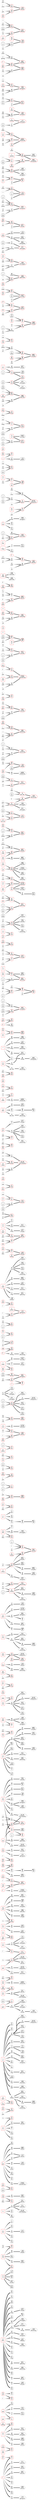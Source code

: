 ﻿// Alan Davies alan@hskhsk.com
// Graph: dnw/dnw_hsk1_v11
// Generated: 2013-04-09 20:11:58 UTC-7
digraph G {

graph [overlap=false rankdir=LR]
node [fontname="Arial Unicode MS" penwidth=1.3 fontsize=18 margin="0.02,0.02"]
// Nodes

p0s亻 [color="red" label="亻\n"]
p0s尔 [color="red" label="尔\nĕr"]
p0s你 [color="red" label="你\nnǐ"]
p0s什 [color="grey" style="dashed" label="什\nshí"]
p0s什么 [color="black" style="dashed" label="什么\nshénme"]
p0s在 [color="black" style="dashed" label="在\nzài"]
p0s现在 [color="black" style="dashed" label="现在\nxiànzài"]
p0s们 [color="grey" style="dashed" label="们\nmen"]
p0s我们 [color="black" style="dashed" label="我们\nwǒmen"]
p0s住 [color="black" style="dashed" label="住\nzhù"]
p0s他 [color="black" style="dashed" label="他\ntā"]
p0s候 [color="grey" style="dashed" label="候\nhòu"]
p0s时候 [color="black" style="dashed" label="时候\nshíhou"]
p0s做 [color="black" style="dashed" label="做\nzuò"]
p0s作 [color="grey" style="dashed" label="作\nzuò"]
p0s工作 [color="black" style="dashed" label="工作\ngōngzuò"]
p1s勺 [color="red" label="勺\nsháo"]
p1s的 [color="red" label="的\nde"]
p1s白 [color="red" shape="box" margin="0.2,0.2" label="白\nbái"]
p2s正 [color="red" label="正\nzhèng"]
p2s是 [color="red" label="是\nshì"]
p2s日 [color="red" shape="box" margin="0.2,0.2" label="日\nrì"]
p2s昨 [color="grey" style="dashed" label="昨\nzuó"]
p2s昨天 [color="black" style="dashed" label="昨天\nzuótiān"]
p2s明 [color="grey" style="dashed" label="明\nmíng"]
p2s明天 [color="black" style="dashed" label="明天\nmíngtiān"]
p2s星 [color="grey" style="dashed" label="星\nxīng"]
p2s星期 [color="black" style="dashed" label="星期\nxīngqī"]
p2s时 [color="grey" style="dashed" label="时\nshí"]
p2s时候 [color="black" style="dashed" label="时候\nshíhou"]
p3s乛 [color="red" label="乛\nzhé"]
p3s买 [color="black" style="dashed" label="买\nmǎi"]
p3s今 [color="grey" style="dashed" label="今\njīn"]
p3s今天 [color="black" style="dashed" label="今天\njīntiān"]
p3s了 [color="red" label="了\nle"]
p3s习 [color="grey" style="dashed" label="习\nxí"]
p3s学习 [color="black" style="dashed" label="学习\nxuéxí"]
p3s亅 [color="red" shape="box" margin="0.2,0.2" label="亅\njué"]
p4s也 [color="red" label="也\nyě"]
p4s她 [color="black" style="dashed" label="她\ntā"]
p4s他 [color="red" label="他\ntā"]
p4s亻 [color="grey" label="亻\n"]
p5s口 [color="red" shape="box" margin="0.2,0.2" label="口\nkǒu"]
p5s和 [color="black" style="dashed" label="和\nhé"]
p5s吃 [color="black" style="dashed" label="吃\nchī"]
p5s喂 [color="black" style="dashed" label="喂\nwéi"]
p5s号 [color="black" style="dashed" label="号\nhào"]
p5s名 [color="grey" style="dashed" label="名\nmíng"]
p5s名字 [color="black" style="dashed" label="名字\nmíngzi"]
p5s叫 [color="black" style="dashed" label="叫\njiào"]
p5s哪 [color="black" style="dashed" label="哪\nnǎ"]
p5s哪儿 [color="black" style="dashed" label="哪儿\nnǎr"]
p5s中 [color="grey" style="dashed" label="中\nzhōng"]
p5s中国 [color="black" style="dashed" label="中国\nZhōngguó"]
p5s中午 [color="black" style="dashed" label="中午\nzhōngwǔ"]
p5s钟 [color="grey" style="dashed" label="钟\nzhōng"]
p5s分钟 [color="black" style="dashed" label="分钟\nfēnzhōng"]
p5s同 [color="grey" style="dashed" label="同\ntóng"]
p5s同学 [color="black" style="dashed" label="同学\ntóngxué"]
p5s京 [color="grey" style="dashed" label="京\njīng"]
p5s北京 [color="black" style="dashed" label="北京\nBěijīng"]
p5s后 [color="grey" style="dashed" label="后\nhòu"]
p5s后面 [color="black" style="dashed" label="后面\nhòumian"]
p5s呢 [color="black" style="dashed" label="呢\nne"]
p5s吗 [color="black" style="dashed" label="吗\nma"]
p5s听 [color="black" style="dashed" label="听\ntīng"]
p5s高 [color="grey" shape="box" margin="0.2,0.2" style="dashed" label="高\ngāo"]
p5s高兴 [color="black" style="dashed" label="高兴\ngāoxìng"]
p5s亮 [color="grey" style="dashed" label="亮\nliàng"]
p5s漂亮 [color="black" style="dashed" label="漂亮\npiàoliang"]
p5s喝 [color="black" style="dashed" label="喝\nhē"]
p5s喜 [color="grey" style="dashed" label="喜\nxĭ"]
p5s喜欢 [color="black" style="dashed" label="喜欢\nxǐhuan"]
p5s西 [color="grey" style="dashed" label="西\nxī"]
p5s东西 [color="black" style="dashed" label="东西\ndōngxi"]
p5s回 [color="black" style="dashed" label="回\nhuí"]
p6s女 [color="red" shape="box" margin="0.2,0.2" label="女\nnǚ"]
p6s也 [color="grey" label="也\nyě"]
p6s她 [color="red" label="她\ntā"]
p6s子 [color="red" shape="box" margin="0.2,0.2" label="子\nzĭ"]
p6s儿子 [color="black" style="dashed" label="儿子\nérzi"]
p6s好 [color="red" label="好\nhǎo"]
p6s椅子 [color="black" style="dashed" label="椅子\nyǐzi"]
p6s桌子 [color="black" style="dashed" label="桌子\nzhuōzi"]
p6s杯子 [color="black" style="dashed" label="杯子\nbēizi"]
p6s姐 [color="grey" style="dashed" label="姐\njiĕ"]
p6s小姐 [color="black" style="dashed" label="小姐\nxiǎojie"]
p6s女儿 [color="black" style="dashed" label="女儿\nnǚ'ér"]
p6s妈 [color="grey" style="dashed" label="妈\nmā"]
p6s妈妈 [color="black" style="dashed" label="妈妈\nmāma"]
p7s人 [color="red" shape="box" margin="0.2,0.2" label="人\nrén"]
p7s个 [color="black" style="dashed" label="个\nge"]
p7s会 [color="black" style="dashed" label="会\nhuì"]
p7s认 [color="grey" style="dashed" label="认\nrèn"]
p7s认识 [color="black" style="dashed" label="认识\nrènshi"]
p7s坐 [color="black" style="dashed" label="坐\nzuò"]
p7s茶 [color="black" style="dashed" label="茶\nchá"]
p8s厶 [color="red" shape="box" margin="0.2,0.2" label="厶\n"]
p8s么 [color="grey" style="dashed" label="么\nme"]
p8s怎么 [color="black" style="dashed" label="怎么\nzěnme"]
p8s什么 [color="black" style="dashed" label="什么\nshénme"]
p8s怎么样 [color="black" style="dashed" label="怎么样\nzěnmeyàng"]
p8s去 [color="black" style="dashed" label="去\nqù"]
p8s能 [color="black" style="dashed" label="能\nnéng"]
p9s马 [color="red" label="马\nmǎ"]
p9s妈 [color="grey" style="dashed" label="妈\nmā"]
p9s妈妈 [color="black" style="dashed" label="妈妈\nmāma"]
p9s吗 [color="red" label="吗\nma"]
p9s口 [color="grey" shape="square" label="口\nkǒu"]
p10s云 [color="red" label="云\nyún"]
p10s会 [color="red" label="会\nhuì"]
p10s人 [color="black" label="人\nrén"]
p11s讠 [color="red" label="讠\nyán"]
p11s谁 [color="black" style="dashed" label="谁\nshéi"]
p11s谢 [color="grey" style="dashed" label="谢\nxiè"]
p11s谢谢 [color="black" style="dashed" label="谢谢\nxièxie"]
p11s认 [color="grey" style="dashed" label="认\nrèn"]
p11s认识 [color="black" style="dashed" label="认识\nrènshi"]
p11s识 [color="grey" style="dashed" label="识\nshí"]
p11s语 [color="grey" style="dashed" label="语\nyŭ"]
p11s汉语 [color="black" style="dashed" label="汉语\nHànyǔ"]
p11s说 [color="black" style="dashed" label="说\nshuō"]
p11s请 [color="black" style="dashed" label="请\nqǐng"]
p11s读 [color="black" style="dashed" label="读\ndú"]
p11s话 [color="grey" style="dashed" label="话\nhuà"]
p11s打电话 [color="black" style="dashed" label="打电话\ndǎ diànhuà"]
p12s土 [color="red" shape="box" margin="0.2,0.2" label="土\ntŭ"]
p12s厶 [color="grey" shape="square" label="厶\n"]
p12s去 [color="red" label="去\nqù"]
p12s在 [color="black" style="dashed" label="在\nzài"]
p12s现在 [color="black" style="dashed" label="现在\nxiànzài"]
p12s里 [color="black" style="dashed" label="里\nlǐ"]
p12s块 [color="black" style="dashed" label="块\nkuài"]
p12s坐 [color="black" style="dashed" label="坐\nzuò"]
p13s兑 [color="red" label="兑\nduì"]
p13s说 [color="red" label="说\nshuō"]
p13s讠 [color="grey" label="讠\nyán"]
p14s文 [color="red" shape="box" margin="0.2,0.2" label="文\nwén"]
p14s辶 [color="red" label="辶\nchuò"]
p14s这 [color="red" label="这\nzhè"]
p15s一 [color="red" shape="box" margin="0.2,0.2" label="一\nyī"]
p15s开 [color="black" style="dashed" label="开\nkāi"]
p15s来 [color="black" style="dashed" label="来\nlái"]
p15s天 [color="grey" style="dashed" label="天\ntiān"]
p15s明天 [color="black" style="dashed" label="明天\nmíngtiān"]
p15s关 [color="grey" style="dashed" label="关\nguān"]
p15s没关系 [color="black" style="dashed" label="没关系\nméiguānxi"]
p15s昨天 [color="black" style="dashed" label="昨天\nzuótiān"]
p15s天气 [color="black" style="dashed" label="天气\ntiānqì"]
p15s今天 [color="black" style="dashed" label="今天\njīntiān"]
p15s在 [color="black" style="dashed" label="在\nzài"]
p15s现在 [color="black" style="dashed" label="现在\nxiànzài"]
p15s下 [color="black" style="dashed" label="下\nxià"]
p15s下午 [color="black" style="dashed" label="下午\nxiàwǔ"]
p15s下雨 [color="black" style="dashed" label="下雨\nxiàyǔ"]
p15s再 [color="grey" style="dashed" label="再\nzài"]
p15s再见 [color="black" style="dashed" label="再见\nzàijiàn"]
p15s同 [color="grey" style="dashed" label="同\ntóng"]
p15s同学 [color="black" style="dashed" label="同学\ntóngxué"]
p15s本 [color="black" style="dashed" label="本\nběn"]
p15s三 [color="black" style="dashed" label="三\nsān"]
p15s兴 [color="grey" style="dashed" label="兴\nxīng"]
p15s高兴 [color="black" style="dashed" label="高兴\ngāoxìng"]
p15s一点儿 [color="black" style="dashed" label="一点儿\nyìdiǎnr"]
p15s后 [color="grey" style="dashed" label="后\nhòu"]
p15s后面 [color="black" style="dashed" label="后面\nhòumian"]
p15s前 [color="grey" style="dashed" label="前\nqián"]
p15s前面 [color="black" style="dashed" label="前面\nqiánmiàn"]
p15s生 [color="grey" shape="box" margin="0.2,0.2" style="dashed" label="生\nshēng"]
p15s医生 [color="black" style="dashed" label="医生\nyīshēng"]
p15s先生 [color="black" style="dashed" label="先生\nxiānsheng"]
p15s星 [color="grey" style="dashed" label="星\nxīng"]
p15s星期 [color="black" style="dashed" label="星期\nxīngqī"]
p15s学生 [color="black" style="dashed" label="学生\nxuésheng"]
p16s丨 [color="red" shape="box" margin="0.2,0.2" label="丨\ngŭn"]
p16s个 [color="red" label="个\nge"]
p16s中 [color="grey" style="dashed" label="中\nzhōng"]
p16s中国 [color="black" style="dashed" label="中国\nZhōngguó"]
p16s中午 [color="black" style="dashed" label="中午\nzhōngwǔ"]
p16s钟 [color="grey" style="dashed" label="钟\nzhōng"]
p16s分钟 [color="black" style="dashed" label="分钟\nfēnzhōng"]
p16s人 [color="black" label="人\nrén"]
p17s相 [color="red" label="相\nxiāng"]
p17s想 [color="red" label="想\nxiǎng"]
p17s心 [color="red" shape="box" margin="0.2,0.2" label="心\nxīn"]
p17s怎 [color="grey" style="dashed" label="怎\nzĕn"]
p17s怎么 [color="black" style="dashed" label="怎么\nzěnme"]
p17s怎么样 [color="black" style="dashed" label="怎么样\nzěnmeyàng"]
p18s口 [color="grey" shape="square" label="口\nkǒu"]
p18s禾 [color="red" shape="box" margin="0.2,0.2" label="禾\nhé"]
p18s和 [color="red" label="和\nhé"]
p18s租 [color="grey" style="dashed" label="租\nzū"]
p18s出租车 [color="black" style="dashed" label="出租车\nchūzūchē"]
p19s十 [color="red" shape="box" margin="0.2,0.2" label="十\nshí"]
p19s什 [color="red" label="什\nshí"]
p19s什么 [color="red" label="什么\nshénme"]
p19s午 [color="grey" style="dashed" label="午\nwŭ"]
p19s下午 [color="black" style="dashed" label="下午\nxiàwǔ"]
p19s上午 [color="black" style="dashed" label="上午\nshàngwǔ"]
p19s中午 [color="black" style="dashed" label="中午\nzhōngwǔ"]
p19s丿 [color="red" shape="box" margin="0.2,0.2" label="丿\npiĕ"]
p19s厶 [color="grey" shape="square" label="厶\n"]
p19s么 [color="red" label="么\nme"]
p19s怎么 [color="black" style="dashed" label="怎么\nzěnme"]
p19s怎么样 [color="black" style="dashed" label="怎么样\nzěnmeyàng"]
p19s亻 [color="grey" label="亻\n"]
p19s少 [color="black" style="dashed" label="少\nshǎo"]
p19s多少 [color="black" style="dashed" label="多少\nduōshao"]
p19s系 [color="grey" style="dashed" label="系\nxì, jì"]
p19s没关系 [color="black" style="dashed" label="没关系\nméiguānxi"]
p20s彳 [color="red" shape="box" margin="0.2,0.2" label="彳\nchì"]
p20s艮 [color="red" shape="box" margin="0.2,0.2" label="艮\ngĕn"]
p20s很 [color="red" label="很\nhěn"]
p21s月 [color="red" shape="box" margin="0.2,0.2" label="月\nyuè"]
p21s朋 [color="grey" style="dashed" label="朋\npéng"]
p21s朋友 [color="black" style="dashed" label="朋友\npéngyou"]
p21s服 [color="grey" style="dashed" label="服\nfú"]
p21s衣服 [color="black" style="dashed" label="衣服\nyīfu"]
p21s明 [color="grey" style="dashed" label="明\nmíng"]
p21s明天 [color="black" style="dashed" label="明天\nmíngtiān"]
p21s脑 [color="grey" style="dashed" label="脑\nnăo"]
p21s电脑 [color="black" style="dashed" label="电脑\ndiànnǎo"]
p21s能 [color="red" label="能\nnéng"]
p21s期 [color="grey" style="dashed" label="期\nqī"]
p21s星期 [color="black" style="dashed" label="星期\nxīngqī"]
p21s匕 [color="red" shape="box" margin="0.2,0.2" label="匕\nbĭ"]
p21s厶 [color="grey" shape="square" label="厶\n"]
p21s老 [color="grey" shape="box" margin="0.2,0.2" style="dashed" label="老\nlǎo"]
p21s老师 [color="black" style="dashed" label="老师\nlǎoshī"]
p21s北 [color="grey" style="dashed" label="北\nbĕi"]
p21s北京 [color="black" style="dashed" label="北京\nBěijīng"]
p22s门 [color="red" label="门\nmén"]
p22s们 [color="red" label="们\nmen"]
p22s我们 [color="red" label="我们\nwǒmen"]
p22s亻 [color="grey" label="亻\n"]
p22s扌 [color="red" label="扌\n"]
p22s我 [color="red" label="我\nwǒ"]
p22s打 [color="grey" style="dashed" label="打\ndá"]
p22s打电话 [color="black" style="dashed" label="打电话\ndǎ diànhuà"]
p22s戈 [color="red" shape="box" margin="0.2,0.2" label="戈\ngē"]
p23s者 [color="red" label="者\nzhĕ"]
p23s阝 [color="red" label="阝\n"]
p23s都 [color="red" label="都\ndōu"]
p23s那 [color="black" style="dashed" label="那\nnà"]
p23s哪 [color="black" style="dashed" label="哪\nnǎ"]
p23s哪儿 [color="black" style="dashed" label="哪儿\nnǎr"]
p23s院 [color="grey" style="dashed" label="院\nyuàn"]
p23s医院 [color="black" style="dashed" label="医院\nyīyuàn"]
p24s亻 [color="grey" label="亻\n"]
p24s故 [color="red" label="故\ngù"]
p24s做 [color="red" label="做\nzuò"]
p25s丿 [color="grey" shape="square" label="丿\npiĕ"]
p25s厶 [color="grey" shape="square" label="厶\n"]
p25s么 [color="grey" label="么\nme"]
p25s心 [color="grey" shape="square" label="心\nxīn"]
p25s乍 [color="red" label="乍\nzhà"]
p25s怎 [color="red" label="怎\nzĕn"]
p25s怎么 [color="red" label="怎么\nzěnme"]
p25s一 [color="black" label="一\nyī"]
p25s木 [color="red" shape="box" margin="0.2,0.2" label="木\nmù"]
p25s丷 [color="red" label="丷\nbā"]
p25s米 [color="red" shape="box" margin="0.2,0.2" label="米\nmǐ"]
p25s来 [color="red" label="来\nlái"]
p25s校 [color="grey" style="dashed" label="校\njiào"]
p25s学校 [color="black" style="dashed" label="学校\nxuéxiào"]
p25s椅 [color="grey" style="dashed" label="椅\nyĭ"]
p25s椅子 [color="black" style="dashed" label="椅子\nyǐzi"]
p25s本 [color="black" style="dashed" label="本\nběn"]
p25s杯 [color="grey" style="dashed" label="杯\nbēi"]
p25s杯子 [color="black" style="dashed" label="杯子\nbēizi"]
p25s米饭 [color="black" style="dashed" label="米饭\nmǐfàn"]
p25s样 [color="grey" style="dashed" label="样\nyàng"]
p25s怎么样 [color="black" style="dashed" label="怎么样\nzěnmeyàng"]
p25s茶 [color="black" style="dashed" label="茶\nchá"]
p25s机 [color="grey" style="dashed" label="机\njī"]
p25s飞机 [color="black" style="dashed" label="飞机\nfēijī"]
p25s果 [color="grey" style="dashed" label="果\nguŏ"]
p25s水果 [color="black" style="dashed" label="水果\nshuǐguǒ"]
p25s苹果 [color="black" style="dashed" label="苹果\npíngguǒ"]
p25s昨 [color="grey" style="dashed" label="昨\nzuó"]
p25s昨天 [color="black" style="dashed" label="昨天\nzuótiān"]
p25s作 [color="grey" style="dashed" label="作\nzuò"]
p25s工作 [color="black" style="dashed" label="工作\ngōngzuò"]
p25s关 [color="grey" style="dashed" label="关\nguān"]
p25s没关系 [color="black" style="dashed" label="没关系\nméiguānxi"]
p25s前 [color="grey" style="dashed" label="前\nqián"]
p25s前面 [color="black" style="dashed" label="前面\nqiánmiàn"]
p26s儿 [color="red" shape="box" margin="0.2,0.2" label="儿\nér"]
p26s见 [color="grey" style="dashed" label="见\njiàn"]
p26s觉 [color="grey" style="dashed" label="觉\njiào"]
p26s睡觉 [color="black" style="dashed" label="睡觉\nshuìjiào"]
p26s现 [color="grey" style="dashed" label="现\nxiàn"]
p26s现在 [color="black" style="dashed" label="现在\nxiànzài"]
p26s看见 [color="black" style="dashed" label="看见\nkànjiàn"]
p26s再见 [color="black" style="dashed" label="再见\nzàijiàn"]
p26s视 [color="grey" style="dashed" label="视\nshì"]
p26s电视 [color="black" style="dashed" label="电视\ndiànshì"]
p26s哪儿 [color="black" style="dashed" label="哪儿\nnǎr"]
p26s女儿 [color="black" style="dashed" label="女儿\nnǚ'ér"]
p26s先 [color="grey" style="dashed" label="先\nxiān"]
p26s先生 [color="black" style="dashed" label="先生\nxiānsheng"]
p26s亮 [color="grey" style="dashed" label="亮\nliàng"]
p26s漂亮 [color="black" style="dashed" label="漂亮\npiàoliang"]
p26s一点儿 [color="black" style="dashed" label="一点儿\nyìdiǎnr"]
p26s四 [color="black" style="dashed" label="四\nsì"]
p26s儿子 [color="black" style="dashed" label="儿子\nérzi"]
p27s口 [color="grey" shape="square" label="口\nkǒu"]
p27s尼 [color="red" label="尼\nní"]
p27s呢 [color="red" label="呢\nne"]
p28s田 [color="red" shape="box" margin="0.2,0.2" label="田\ntián"]
p28s果 [color="grey" style="dashed" label="果\nguŏ"]
p28s水果 [color="black" style="dashed" label="水果\nshuǐguǒ"]
p28s苹果 [color="black" style="dashed" label="苹果\npíngguǒ"]
p28s里 [color="red" shape="box" margin="0.2,0.2" label="里\nlǐ"]
p28s土 [color="grey" shape="square" label="土\ntŭ"]
p29s大 [color="red" shape="box" margin="0.2,0.2" label="大\ndà"]
p29s丶 [color="red" shape="box" margin="0.2,0.2" label="丶\ndiăn"]
p29s太 [color="red" label="太\ntài"]
p29s天 [color="grey" style="dashed" label="天\ntiān"]
p29s明天 [color="black" style="dashed" label="明天\nmíngtiān"]
p29s关 [color="grey" style="dashed" label="关\nguān"]
p29s没关系 [color="black" style="dashed" label="没关系\nméiguānxi"]
p29s昨天 [color="black" style="dashed" label="昨天\nzuótiān"]
p29s天气 [color="black" style="dashed" label="天气\ntiānqì"]
p29s今天 [color="black" style="dashed" label="今天\njīntiān"]
p30s年 [color="red" label="年\nnián"]
p31s斤 [color="red" shape="box" margin="0.2,0.2" label="斤\njīn"]
p31s听 [color="red" label="听\ntīng"]
p31s口 [color="grey" shape="square" label="口\nkǒu"]
p32s隹 [color="red" shape="box" margin="0.2,0.2" label="隹\nzhuī"]
p32s谁 [color="red" label="谁\nshéi"]
p32s讠 [color="grey" label="讠\nyán"]
p33s殳 [color="red" shape="box" margin="0.2,0.2" label="殳\nshū"]
p33s氵 [color="red" label="氵\nshuĭ"]
p33s没 [color="red" label="没\nméi"]
p33s没关系 [color="black" style="dashed" label="没关系\nméiguānxi"]
p33s没有 [color="red" label="没有\nméiyǒu"]
p33s有 [color="red" label="有\nyǒu"]
p33s汉 [color="grey" style="dashed" label="汉\nhàn"]
p33s汉语 [color="black" style="dashed" label="汉语\nHànyǔ"]
p33s漂 [color="grey" style="dashed" label="漂\npiāo"]
p33s漂亮 [color="black" style="dashed" label="漂亮\npiàoliang"]
p34s牛 [color="red" shape="box" margin="0.2,0.2" label="牛\nniú"]
p34s先 [color="grey" style="dashed" label="先\nxiān"]
p34s先生 [color="black" style="dashed" label="先生\nxiānsheng"]
p34s生 [color="grey" shape="box" margin="0.2,0.2" style="dashed" label="生\nshēng"]
p34s医生 [color="black" style="dashed" label="医生\nyīshēng"]
p34s星 [color="grey" style="dashed" label="星\nxīng"]
p34s星期 [color="black" style="dashed" label="星期\nxīngqī"]
p34s学生 [color="black" style="dashed" label="学生\nxuésheng"]
p35s又 [color="red" shape="box" margin="0.2,0.2" label="又\nyòu"]
p35s汉 [color="grey" style="dashed" label="汉\nhàn"]
p35s汉语 [color="black" style="dashed" label="汉语\nHànyǔ"]
p35s对 [color="grey" style="dashed" label="对\nduì"]
p35s对不起 [color="black" style="dashed" label="对不起\nduìbuqǐ"]
p35s友 [color="grey" style="dashed" label="友\nyŏu"]
p35s朋友 [color="black" style="dashed" label="朋友\npéngyou"]
p35s爱 [color="black" style="dashed" label="爱\nài"]
p35s欢 [color="grey" style="dashed" label="欢\nhuān"]
p35s喜欢 [color="black" style="dashed" label="喜欢\nxǐhuan"]
p35s服 [color="grey" style="dashed" label="服\nfú"]
p35s衣服 [color="black" style="dashed" label="衣服\nyīfu"]
p36s牛 [color="grey" shape="square" label="牛\nniú"]
p36s儿 [color="grey" shape="square" label="儿\nér"]
p36s先 [color="red" label="先\nxiān"]
p36s先生 [color="red" label="先生\nxiānsheng"]
p36s一 [color="black" label="一\nyī"]
p36s生 [color="red" shape="box" margin="0.2,0.2" label="生\nshēng"]
p36s医生 [color="black" style="dashed" label="医生\nyīshēng"]
p36s星 [color="grey" style="dashed" label="星\nxīng"]
p36s星期 [color="black" style="dashed" label="星期\nxīngqī"]
p36s学生 [color="black" style="dashed" label="学生\nxuésheng"]
p37s冂 [color="red" shape="box" margin="0.2,0.2" label="冂\njiōng"]
p37s儿 [color="grey" shape="square" label="儿\nér"]
p37s见 [color="red" label="见\njiàn"]
p37s觉 [color="grey" style="dashed" label="觉\njiào"]
p37s睡觉 [color="black" style="dashed" label="睡觉\nshuìjiào"]
p37s现 [color="red" label="现\nxiàn"]
p37s现在 [color="red" label="现在\nxiànzài"]
p37s看见 [color="black" style="dashed" label="看见\nkànjiàn"]
p37s再见 [color="black" style="dashed" label="再见\nzàijiàn"]
p37s视 [color="grey" style="dashed" label="视\nshì"]
p37s电视 [color="black" style="dashed" label="电视\ndiànshì"]
p37s同 [color="grey" style="dashed" label="同\ntóng"]
p37s同学 [color="black" style="dashed" label="同学\ntóngxué"]
p37s一 [color="black" label="一\nyī"]
p37s亻 [color="grey" label="亻\n"]
p37s土 [color="grey" shape="square" label="土\ntŭ"]
p37s在 [color="red" label="在\nzài"]
p37s王 [color="red" label="王\nwáng"]
p38s囗 [color="red" shape="box" margin="0.2,0.2" label="囗\nwéi"]
p38s四 [color="black" style="dashed" label="四\nsì"]
p38s国 [color="grey" style="dashed" label="国\nguó"]
p38s中国 [color="black" style="dashed" label="中国\nZhōngguó"]
p38s回 [color="red" label="回\nhuí"]
p38s口 [color="grey" shape="square" label="口\nkǒu"]
p39s二 [color="red" shape="box" margin="0.2,0.2" label="二\nèr"]
p39s三 [color="black" style="dashed" label="三\nsān"]
p39s些 [color="black" style="dashed" label="些\nxiē"]
p39s那 [color="black" style="dashed" label="那\nnà"]
p39s哪 [color="black" style="dashed" label="哪\nnǎ"]
p39s哪儿 [color="black" style="dashed" label="哪儿\nnǎr"]
p40s丩 [color="red" label="丩\njiū"]
p40s叫 [color="red" label="叫\njiào"]
p40s口 [color="grey" shape="square" label="口\nkǒu"]
p41s讠 [color="grey" label="讠\nyán"]
p41s射 [color="red" label="射\nshè"]
p41s谢 [color="red" label="谢\nxiè"]
p41s谢谢 [color="red" label="谢谢\nxièxie"]
p42s一 [color="black" label="一\nyī"]
p42s二 [color="black" label="二\nèr"]
p42s三 [color="red" label="三\nsān"]
p43s青 [color="red" label="青\nqīng"]
p43s请 [color="red" label="请\nqǐng"]
p43s讠 [color="grey" label="讠\nyán"]
p44s人 [color="black" label="人\nrén"]
p44s土 [color="grey" shape="square" label="土\ntŭ"]
p44s坐 [color="red" label="坐\nzuò"]
p45s口 [color="grey" shape="square" label="口\nkǒu"]
p45s乞 [color="red" label="乞\nqĭ"]
p45s吃 [color="red" label="吃\nchī"]
p46s一 [color="black" label="一\nyī"]
p46s廾 [color="red" shape="box" margin="0.2,0.2" label="廾\ngŏng"]
p46s开 [color="red" label="开\nkāi"]
p47s亻 [color="grey" label="亻\n"]
p47s侯 [color="red" label="侯\nhóu"]
p47s候 [color="red" label="候\nhòu"]
p47s时候 [color="red" label="时候\nshíhou"]
p47s寸 [color="red" shape="box" margin="0.2,0.2" label="寸\ncùn"]
p47s对 [color="grey" style="dashed" label="对\nduì"]
p47s对不起 [color="black" style="dashed" label="对不起\nduìbuqǐ"]
p47s时 [color="red" label="时\nshí"]
p47s日 [color="grey" shape="square" label="日\nrì"]
p48s女 [color="grey" shape="square" label="女\nnǚ"]
p48s马 [color="grey" label="马\nmǎ"]
p48s妈 [color="red" label="妈\nmā"]
p48s妈妈 [color="red" label="妈妈\nmāma"]
p49s一 [color="black" label="一\nyī"]
p49s大 [color="black" label="大\ndà"]
p49s天 [color="red" label="天\ntiān"]
p49s明天 [color="black" style="dashed" label="明天\nmíngtiān"]
p49s关 [color="grey" style="dashed" label="关\nguān"]
p49s没关系 [color="black" style="dashed" label="没关系\nméiguānxi"]
p49s昨天 [color="black" style="dashed" label="昨天\nzuótiān"]
p49s天气 [color="black" style="dashed" label="天气\ntiānqì"]
p49s今天 [color="black" style="dashed" label="今天\njīntiān"]
p50s午 [color="grey" style="dashed" label="午\nwŭ"]
p50s下午 [color="black" style="dashed" label="下午\nxiàwǔ"]
p50s上午 [color="black" style="dashed" label="上午\nshàngwǔ"]
p50s中午 [color="black" style="dashed" label="中午\nzhōngwǔ"]
p50s友 [color="red" label="友\nyŏu"]
p50s朋友 [color="red" label="朋友\npéngyou"]
p50s爱 [color="red" label="爱\nài"]
p50s爫 [color="red" label="爫\n"]
p50s月 [color="black" label="月\nyuè"]
p50s朋 [color="red" label="朋\npéng"]
p50s又 [color="grey" shape="square" label="又\nyòu"]
p51s宀 [color="red" shape="box" margin="0.2,0.2" label="宀\nmián"]
p51s客 [color="grey" style="dashed" label="客\nkè"]
p51s不客气 [color="black" style="dashed" label="不客气\nbú kèqi"]
p51s字 [color="black" style="dashed" label="字\nzì"]
p51s名字 [color="black" style="dashed" label="名字\nmíngzi"]
p51s家 [color="red" label="家\njiā"]
p51s豕 [color="red" shape="box" margin="0.2,0.2" label="豕\nshĭ"]
p52s钅 [color="red" label="钅\n"]
p52s戔 [color="red" label="戔\n"]
p52s钱 [color="red" label="钱\nqián"]
p52s钟 [color="grey" style="dashed" label="钟\nzhōng"]
p52s分钟 [color="black" style="dashed" label="分钟\nfēnzhōng"]
p53s子 [color="grey" shape="square" label="子\nzĭ"]
p53s儿 [color="grey" shape="square" label="儿\nér"]
p53s儿子 [color="red" label="儿子\nérzi"]
p54s此 [color="red" label="此\ncĭ"]
p54s二 [color="black" label="二\nèr"]
p54s些 [color="red" label="些\nxiē"]
p55s木 [color="grey" shape="square" label="木\nmù"]
p55s一 [color="black" label="一\nyī"]
p55s本 [color="red" label="本\nběn"]
p56s工 [color="red" shape="box" margin="0.2,0.2" label="工\ngōng"]
p56s亻 [color="grey" label="亻\n"]
p56s乍 [color="grey" label="乍\nzhà"]
p56s作 [color="red" label="作\nzuò"]
p56s工作 [color="red" label="工作\ngōngzuò"]
p57s主 [color="red" label="主\nzhŭ"]
p57s住 [color="red" label="住\nzhù"]
p57s亻 [color="grey" label="亻\n"]
p58s小 [color="red" shape="box" margin="0.2,0.2" label="小\nxiǎo"]
p58s学 [color="grey" style="dashed" label="学\nxué"]
p58s同学 [color="black" style="dashed" label="同学\ntóngxué"]
p58s学校 [color="black" style="dashed" label="学校\nxuéxiào"]
p58s学习 [color="black" style="dashed" label="学习\nxuéxí"]
p58s学生 [color="black" style="dashed" label="学生\nxuésheng"]
p58s觉 [color="grey" style="dashed" label="觉\njiào"]
p58s睡觉 [color="black" style="dashed" label="睡觉\nshuìjiào"]
p58s京 [color="grey" style="dashed" label="京\njīng"]
p58s北京 [color="black" style="dashed" label="北京\nBěijīng"]
p58s少 [color="black" style="dashed" label="少\nshǎo"]
p58s多少 [color="black" style="dashed" label="多少\nduōshao"]
p58s兴 [color="grey" style="dashed" label="兴\nxīng"]
p58s高兴 [color="black" style="dashed" label="高兴\ngāoxìng"]
p58s小姐 [color="black" style="dashed" label="小姐\nxiǎojie"]
p59s兀 [color="red" label="兀\nwù"]
p59s西 [color="red" label="西\nxī"]
p59s东西 [color="red" label="东西\ndōngxi"]
p59s东 [color="red" label="东\ndōng"]
p59s口 [color="grey" shape="square" label="口\nkǒu"]
p60s欠 [color="red" shape="box" margin="0.2,0.2" label="欠\nqiàn"]
p60s欢 [color="red" label="欢\nhuān"]
p60s喜欢 [color="red" label="喜欢\nxǐhuan"]
p60s又 [color="grey" shape="square" label="又\nyòu"]
p60s口 [color="grey" shape="square" label="口\nkǒu"]
p60s壴 [color="red" label="壴\n"]
p60s喜 [color="red" label="喜\nxĭ"]
p61s夕 [color="red" shape="box" margin="0.2,0.2" label="夕\nxī"]
p61s岁 [color="black" style="dashed" label="岁\nsuì"]
p61s多 [color="black" style="dashed" label="多\nduō"]
p61s多少 [color="black" style="dashed" label="多少\nduōshao"]
p61s名 [color="grey" style="dashed" label="名\nmíng"]
p61s名字 [color="black" style="dashed" label="名字\nmíngzi"]
p62s女 [color="grey" shape="square" label="女\nnǚ"]
p62s儿 [color="grey" shape="square" label="儿\nér"]
p62s女儿 [color="red" label="女儿\nnǚ'ér"]
p63s乛 [color="grey" label="乛\nzhé"]
p63s亼 [color="red" label="亼\njí"]
p63s今 [color="red" label="今\njīn"]
p63s今天 [color="red" label="今天\njīntiān"]
p63s一 [color="black" label="一\nyī"]
p63s大 [color="black" label="大\ndà"]
p63s天 [color="grey" label="天\ntiān"]
p64s乛 [color="grey" label="乛\nzhé"]
p64s头 [color="red" label="头\ntóu"]
p64s买 [color="red" label="买\nmǎi"]
p65s书 [color="red" label="书\nshū"]
p66s丿 [color="grey" shape="square" label="丿\npiĕ"]
p66s厶 [color="grey" shape="square" label="厶\n"]
p66s么 [color="grey" label="么\nme"]
p66s木 [color="grey" shape="square" label="木\nmù"]
p66s羊 [color="red" shape="box" margin="0.2,0.2" label="羊\nyáng"]
p66s样 [color="red" label="样\nyàng"]
p66s心 [color="grey" shape="square" label="心\nxīn"]
p66s乍 [color="grey" label="乍\nzhà"]
p66s怎 [color="grey" label="怎\nzĕn"]
p66s怎么样 [color="red" label="怎么样\nzěnmeyàng"]
p67s口 [color="grey" shape="square" label="口\nkǒu"]
p67s曷 [color="red" label="曷\nhé"]
p67s喝 [color="red" label="喝\nhē"]
p68s囗 [color="grey" shape="square" label="囗\nwéi"]
p68s儿 [color="grey" shape="square" label="儿\nér"]
p68s四 [color="red" label="四\nsì"]
p69s孑 [color="red" label="孑\njié"]
p69s字 [color="black" style="dashed" label="字\nzì"]
p69s名字 [color="black" style="dashed" label="名字\nmíngzi"]
p69s学 [color="grey" style="dashed" label="学\nxué"]
p69s同学 [color="black" style="dashed" label="同学\ntóngxué"]
p69s学校 [color="black" style="dashed" label="学校\nxuéxiào"]
p69s学习 [color="black" style="dashed" label="学习\nxuéxí"]
p69s学生 [color="black" style="dashed" label="学生\nxuésheng"]
p70s刀 [color="red" shape="box" margin="0.2,0.2" label="刀\ndāo"]
p70s师 [color="grey" style="dashed" label="师\nshī"]
p70s老师 [color="black" style="dashed" label="老师\nlǎoshī"]
p70s那 [color="black" style="dashed" label="那\nnà"]
p70s哪 [color="black" style="dashed" label="哪\nnǎ"]
p70s哪儿 [color="black" style="dashed" label="哪儿\nnǎr"]
p70s分 [color="grey" style="dashed" label="分\nfēn, fèn"]
p70s分钟 [color="black" style="dashed" label="分钟\nfēnzhōng"]
p71s山 [color="red" shape="box" margin="0.2,0.2" label="山\nshān"]
p71s岁 [color="red" label="岁\nsuì"]
p71s出 [color="grey" style="dashed" label="出\nchū"]
p71s出租车 [color="black" style="dashed" label="出租车\nchūzūchē"]
p71s夕 [color="grey" shape="square" label="夕\nxī"]
p72s丂 [color="red" label="丂\nkăo"]
p72s号 [color="red" label="号\nhào"]
p72s口 [color="grey" shape="square" label="口\nkǒu"]
p73s五 [color="red" label="五\nwǔ"]
p74s口 [color="grey" shape="square" label="口\nkǒu"]
p74s畏 [color="red" label="畏\nwèi"]
p74s喂 [color="red" label="喂\nwéi"]
p75s亠 [color="red" shape="box" margin="0.2,0.2" label="亠\n"]
p75s脑 [color="grey" style="dashed" label="脑\nnăo"]
p75s电脑 [color="black" style="dashed" label="电脑\ndiànnǎo"]
p75s高 [color="grey" shape="box" margin="0.2,0.2" style="dashed" label="高\ngāo"]
p75s高兴 [color="black" style="dashed" label="高兴\ngāoxìng"]
p75s六 [color="black" style="dashed" label="六\nliù"]
p75s商 [color="grey" style="dashed" label="商\nshāng"]
p75s商店 [color="black" style="dashed" label="商店\nshāngdiàn"]
p75s京 [color="grey" style="dashed" label="京\njīng"]
p75s北京 [color="black" style="dashed" label="北京\nBěijīng"]
p75s亮 [color="grey" style="dashed" label="亮\nliàng"]
p75s漂亮 [color="black" style="dashed" label="漂亮\npiàoliang"]
p75s八 [color="red" shape="box" margin="0.2,0.2" label="八\nbā"]
p75s兴 [color="grey" style="dashed" label="兴\nxīng"]
p75s分 [color="grey" style="dashed" label="分\nfēn, fèn"]
p75s分钟 [color="black" style="dashed" label="分钟\nfēnzhōng"]
p76s巴 [color="red" label="巴\nbā"]
p76s父 [color="red" shape="box" margin="0.2,0.2" label="父\nfù"]
p76s爸 [color="red" label="爸\nbà"]
p76s爸爸 [color="red" label="爸爸\nbàba"]
p77s句 [color="red" label="句\ngōu"]
p77s狗 [color="red" label="狗\ngǒu"]
p77s犭 [color="red" label="犭\n"]
p77s猫 [color="black" style="dashed" label="猫\nmāo"]
p78s一 [color="black" label="一\nyī"]
p78s大 [color="black" label="大\ndà"]
p78s天 [color="grey" label="天\ntiān"]
p78s月 [color="black" label="月\nyuè"]
p78s日 [color="grey" shape="square" label="日\nrì"]
p78s明 [color="red" label="明\nmíng"]
p78s明天 [color="red" label="明天\nmíngtiān"]
p79s口 [color="grey" shape="square" label="口\nkǒu"]
p79s刀 [color="grey" shape="square" label="刀\ndāo"]
p79s阝 [color="grey" label="阝\n"]
p79s二 [color="black" label="二\nèr"]
p79s那 [color="red" label="那\nnà"]
p79s哪 [color="red" label="哪\nnǎ"]
p79s儿 [color="grey" shape="square" label="儿\nér"]
p79s哪儿 [color="red" label="哪儿\nnǎr"]
p80s匸 [color="red" shape="box" margin="0.2,0.2" label="匸\nxì"]
p80s医 [color="red" label="医\nyī"]
p80s医院 [color="black" style="dashed" label="医院\nyīyuàn"]
p80s医生 [color="red" label="医生\nyīshēng"]
p80s矢 [color="red" shape="box" margin="0.2,0.2" label="矢\nshĭ"]
p80s一 [color="black" label="一\nyī"]
p80s牛 [color="grey" shape="square" label="牛\nniú"]
p80s生 [color="grey" shape="square" label="生\nshēng"]
p81s口 [color="grey" shape="square" label="口\nkǒu"]
p81s夕 [color="grey" shape="square" label="夕\nxī"]
p81s名 [color="red" label="名\nmíng"]
p81s孑 [color="grey" label="孑\njié"]
p81s宀 [color="grey" shape="square" label="宀\nmián"]
p81s字 [color="red" label="字\nzì"]
p81s名字 [color="red" label="名字\nmíngzi"]
p82s夬 [color="red" label="夬\nguài"]
p82s块 [color="red" label="块\nkuài"]
p82s土 [color="grey" shape="square" label="土\ntŭ"]
p83s冖 [color="red" shape="box" margin="0.2,0.2" label="冖\nmì"]
p83s与 [color="red" label="与\nyǔ"]
p83s写 [color="red" label="写\nxiě"]
p84s孑 [color="grey" label="孑\njié"]
p84s小 [color="black" label="小\nxiǎo"]
p84s学 [color="red" label="学\nxué"]
p84s同学 [color="black" style="dashed" label="同学\ntóngxué"]
p84s学校 [color="black" style="dashed" label="学校\nxuéxiào"]
p84s学习 [color="black" style="dashed" label="学习\nxuéxí"]
p84s学生 [color="black" style="dashed" label="学生\nxuésheng"]
p85s亠 [color="grey" shape="square" label="亠\n"]
p85s口 [color="grey" shape="square" label="口\nkǒu"]
p85s冋 [color="red" label="冋\n"]
p85s高 [color="red" shape="box" margin="0.2,0.2" label="高\ngāo"]
p85s高兴 [color="red" label="高兴\ngāoxìng"]
p85s一 [color="black" label="一\nyī"]
p85s八 [color="black" label="八\nbā"]
p85s小 [color="black" label="小\nxiǎo"]
p85s兴 [color="red" label="兴\nxīng"]
p86s又 [color="grey" shape="square" label="又\nyòu"]
p86s寸 [color="grey" shape="square" label="寸\ncùn"]
p86s对 [color="red" label="对\nduì"]
p86s不 [color="red" label="不\nbù"]
p86s己 [color="red" shape="box" margin="0.2,0.2" label="己\njĭ"]
p86s走 [color="red" shape="box" margin="0.2,0.2" label="走\nzǒu"]
p86s起 [color="red" label="起\nqĭ"]
p86s对不起 [color="red" label="对不起\nduìbuqǐ"]
p86s不客气 [color="black" style="dashed" label="不客气\nbú kèqi"]
p86s杯 [color="grey" style="dashed" label="杯\nbēi"]
p86s杯子 [color="black" style="dashed" label="杯子\nbēizi"]
p87s曰 [color="red" shape="box" margin="0.2,0.2" label="曰\nyuē"]
p87s电 [color="red" label="电\ndiàn"]
p87s电脑 [color="black" style="dashed" label="电脑\ndiànnǎo"]
p87s打电话 [color="black" style="dashed" label="打电话\ndǎ diànhuà"]
p87s电视 [color="black" style="dashed" label="电视\ndiànshì"]
p87s电影 [color="black" style="dashed" label="电影\ndiànyǐng"]
p87s乚 [color="red" label="乚\nyà"]
p88s毛 [color="red" shape="box" margin="0.2,0.2" label="毛\nmáo"]
p88s看 [color="red" label="看\nkàn"]
p88s看见 [color="red" label="看见\nkànjiàn"]
p88s冂 [color="grey" shape="square" label="冂\njiōng"]
p88s儿 [color="grey" shape="square" label="儿\nér"]
p88s见 [color="grey" label="见\njiàn"]
p88s目 [color="red" shape="box" margin="0.2,0.2" label="目\nmù"]
p88s睡 [color="grey" style="dashed" label="睡\nshuì"]
p88s睡觉 [color="black" style="dashed" label="睡觉\nshuìjiào"]
p89s冉 [color="red" label="冉\nrăn"]
p89s再 [color="red" label="再\nzài"]
p89s再见 [color="red" label="再见\nzàijiàn"]
p89s冂 [color="grey" shape="square" label="冂\njiōng"]
p89s儿 [color="grey" shape="square" label="儿\nér"]
p89s见 [color="grey" label="见\njiàn"]
p89s一 [color="black" label="一\nyī"]
p90s讠 [color="grey" label="讠\nyán"]
p90s人 [color="black" label="人\nrén"]
p90s认 [color="red" label="认\nrèn"]
p90s只 [color="red" label="只\nzhī, zhǐ"]
p90s识 [color="red" label="识\nshí"]
p90s认识 [color="red" label="认识\nrènshi"]
p91s钅 [color="grey" label="钅\n"]
p91s丨 [color="grey" shape="square" label="丨\ngŭn"]
p91s口 [color="grey" shape="square" label="口\nkǒu"]
p91s中 [color="red" label="中\nzhōng"]
p91s钟 [color="red" label="钟\nzhōng"]
p91s刀 [color="grey" shape="square" label="刀\ndāo"]
p91s八 [color="black" label="八\nbā"]
p91s分 [color="red" label="分\nfēn, fèn"]
p91s分钟 [color="red" label="分钟\nfēnzhōng"]
p91s中国 [color="black" style="dashed" label="中国\nZhōngguó"]
p91s中午 [color="black" style="dashed" label="中午\nzhōngwǔ"]
p92s小 [color="black" label="小\nxiǎo"]
p92s丿 [color="grey" shape="square" label="丿\npiĕ"]
p92s少 [color="red" label="少\nshǎo"]
p92s多少 [color="red" label="多少\nduōshao"]
p92s夕 [color="grey" shape="square" label="夕\nxī"]
p92s多 [color="red" label="多\nduō"]
p93s女 [color="grey" shape="square" label="女\nnǚ"]
p93s且 [color="red" label="且\nqiĕ"]
p93s姐 [color="red" label="姐\njiĕ"]
p93s小姐 [color="red" label="小姐\nxiǎojie"]
p93s租 [color="grey" style="dashed" label="租\nzū"]
p93s出租车 [color="black" style="dashed" label="出租车\nchūzūchē"]
p93s小 [color="black" label="小\nxiǎo"]
p94s一 [color="black" label="一\nyī"]
p94s牛 [color="grey" shape="square" label="牛\nniú"]
p94s生 [color="grey" shape="square" label="生\nshēng"]
p94s孑 [color="grey" label="孑\njié"]
p94s小 [color="black" label="小\nxiǎo"]
p94s学 [color="grey" label="学\nxué"]
p94s学生 [color="red" label="学生\nxuésheng"]
p95s票 [color="red" label="票\npiào"]
p95s漂 [color="red" label="漂\npiāo"]
p95s漂亮 [color="red" label="漂亮\npiàoliang"]
p95s氵 [color="grey" label="氵\nshuĭ"]
p95s亠 [color="grey" shape="square" label="亠\n"]
p95s口 [color="grey" shape="square" label="口\nkǒu"]
p95s儿 [color="grey" shape="square" label="儿\nér"]
p95s亮 [color="red" label="亮\nliàng"]
p96s木 [color="grey" shape="square" label="木\nmù"]
p96s交 [color="red" label="交\njiāo"]
p96s校 [color="red" label="校\njiào"]
p96s学校 [color="red" label="学校\nxuéxiào"]
p96s孑 [color="grey" label="孑\njié"]
p96s小 [color="black" label="小\nxiǎo"]
p96s学 [color="grey" label="学\nxué"]
p97s讠 [color="grey" label="讠\nyán"]
p97s卖 [color="red" label="卖\nmài"]
p97s读 [color="red" label="读\ndú"]
p98s丁 [color="red" label="丁\ndīng"]
p98s打 [color="red" label="打\ndá"]
p98s打电话 [color="red" label="打电话\ndǎ diànhuà"]
p98s讠 [color="grey" label="讠\nyán"]
p98s舌 [color="red" shape="box" margin="0.2,0.2" label="舌\nshé"]
p98s话 [color="red" label="话\nhuà"]
p98s扌 [color="grey" label="扌\n"]
p98s曰 [color="grey" shape="square" label="曰\nyuē"]
p98s乚 [color="grey" label="乚\nyà"]
p98s电 [color="grey" label="电\ndiàn"]
p99s日 [color="grey" shape="square" label="日\nrì"]
p99s乍 [color="grey" label="乍\nzhà"]
p99s昨 [color="red" label="昨\nzuó"]
p99s昨天 [color="red" label="昨天\nzuótiān"]
p99s一 [color="black" label="一\nyī"]
p99s大 [color="black" label="大\ndà"]
p99s天 [color="grey" label="天\ntiān"]
p100s卩 [color="red" shape="box" margin="0.2,0.2" label="卩\n"]
p100s服 [color="red" label="服\nfú"]
p100s衣服 [color="red" label="衣服\nyīfu"]
p100s衣 [color="red" shape="box" margin="0.2,0.2" label="衣\nyī"]
p100s月 [color="black" label="月\nyuè"]
p100s又 [color="grey" shape="square" label="又\nyòu"]
p101s七 [color="red" label="七\nqī"]
p102s彡 [color="red" shape="box" margin="0.2,0.2" label="彡\n"]
p102s影 [color="red" label="影\nyĭng"]
p102s电影 [color="red" label="电影\ndiànyǐng"]
p102s景 [color="red" label="景\njĭng"]
p102s曰 [color="grey" shape="square" label="曰\nyuē"]
p102s乚 [color="grey" label="乚\nyà"]
p102s电 [color="grey" label="电\ndiàn"]
p103s匸 [color="grey" shape="square" label="匸\nxì"]
p103s矢 [color="grey" shape="square" label="矢\nshĭ"]
p103s医 [color="grey" label="医\nyī"]
p103s阝 [color="grey" label="阝\n"]
p103s完 [color="red" label="完\nwán"]
p103s院 [color="red" label="院\nyuàn"]
p103s医院 [color="red" label="医院\nyīyuàn"]
p104s犭 [color="grey" label="犭\n"]
p104s苗 [color="red" label="苗\nmiáo"]
p104s猫 [color="red" label="猫\nmāo"]
p105s面 [color="red" shape="box" margin="0.2,0.2" label="面\nmiàn"]
p105s后面 [color="black" style="dashed" label="后面\nhòumian"]
p105s前面 [color="black" style="dashed" label="前面\nqiánmiàn"]
p106s礻 [color="red" label="礻\n"]
p106s视 [color="red" label="视\nshì"]
p106s电视 [color="red" label="电视\ndiànshì"]
p106s曰 [color="grey" shape="square" label="曰\nyuē"]
p106s乚 [color="grey" label="乚\nyà"]
p106s电 [color="grey" label="电\ndiàn"]
p106s冂 [color="grey" shape="square" label="冂\njiōng"]
p106s儿 [color="grey" shape="square" label="儿\nér"]
p106s见 [color="grey" label="见\njiàn"]
p107s冫 [color="red" shape="box" margin="0.2,0.2" label="冫\nbīng"]
p107s习 [color="grey" style="dashed" label="习\nxí"]
p107s学习 [color="black" style="dashed" label="学习\nxuéxí"]
p107s冷 [color="black" style="dashed" label="冷\nlěng"]
p108s面 [color="grey" shape="square" label="面\nmiàn"]
p108s一 [color="black" label="一\nyī"]
p108s口 [color="grey" shape="square" label="口\nkǒu"]
p108s厂 [color="red" shape="box" margin="0.2,0.2" label="厂\nhăn"]
p108s后 [color="red" label="后\nhòu"]
p108s后面 [color="red" label="后面\nhòumian"]
p109s艹 [color="red" label="艹\ncăo"]
p109s苹 [color="grey" style="dashed" label="苹\npíng"]
p109s苹果 [color="black" style="dashed" label="苹果\npíngguǒ"]
p109s菜 [color="black" style="dashed" label="菜\ncài"]
p109s茶 [color="black" style="dashed" label="茶\nchá"]
p110s殳 [color="grey" shape="square" label="殳\nshū"]
p110s氵 [color="grey" label="氵\nshuĭ"]
p110s没 [color="grey" label="没\nméi"]
p110s一 [color="black" label="一\nyī"]
p110s大 [color="black" label="大\ndà"]
p110s天 [color="grey" label="天\ntiān"]
p110s丷 [color="grey" label="丷\nbā"]
p110s关 [color="red" label="关\nguān"]
p110s糸 [color="red" shape="box" margin="0.2,0.2" label="糸\nmì"]
p110s丿 [color="grey" shape="square" label="丿\npiĕ"]
p110s系 [color="red" label="系\nxì, jì"]
p110s没关系 [color="red" label="没关系\nméiguānxi"]
p111s几 [color="red" shape="box" margin="0.2,0.2" label="几\njǐ"]
p111s机 [color="red" label="机\njī"]
p111s飞机 [color="red" label="飞机\nfēijī"]
p111s木 [color="grey" shape="square" label="木\nmù"]
p111s飞 [color="red" label="飞\nfēi"]
p112s艹 [color="grey" label="艹\ncăo"]
p112s木 [color="grey" shape="square" label="木\nmù"]
p112s人 [color="black" label="人\nrén"]
p112s茶 [color="red" label="茶\nchá"]
p113s灬 [color="red" label="灬\n"]
p113s执 [color="red" label="执\nzhí"]
p113s热 [color="red" label="热\nrè"]
p113s点 [color="black" style="dashed" label="点\ndiǎn"]
p113s一点儿 [color="black" style="dashed" label="一点儿\nyìdiǎnr"]
p114s九 [color="red" label="九\njiǔ"]
p115s气 [color="red" shape="box" margin="0.2,0.2" label="气\nqì"]
p115s不客气 [color="black" style="dashed" label="不客气\nbú kèqi"]
p115s天气 [color="red" label="天气\ntiānqì"]
p115s一 [color="black" label="一\nyī"]
p115s大 [color="black" label="大\ndà"]
p115s天 [color="grey" label="天\ntiān"]
p116s乛 [color="grey" label="乛\nzhé"]
p116s冫 [color="grey" shape="square" label="冫\nbīng"]
p116s习 [color="red" label="习\nxí"]
p116s孑 [color="grey" label="孑\njié"]
p116s小 [color="black" label="小\nxiǎo"]
p116s学 [color="grey" label="学\nxué"]
p116s学习 [color="red" label="学习\nxuéxí"]
p117s令 [color="red" label="令\nlíng"]
p117s冷 [color="red" label="冷\nlěng"]
p117s冫 [color="grey" shape="square" label="冫\nbīng"]
p118s月 [color="black" label="月\nyuè"]
p118s亠 [color="grey" shape="square" label="亠\n"]
p118s凶 [color="red" label="凶\nxiōng"]
p118s脑 [color="red" label="脑\nnăo"]
p118s电脑 [color="red" label="电脑\ndiànnǎo"]
p118s曰 [color="grey" shape="square" label="曰\nyuē"]
p118s乚 [color="grey" label="乚\nyà"]
p118s电 [color="grey" label="电\ndiàn"]
p119s午 [color="red" label="午\nwŭ"]
p119s下午 [color="red" label="下午\nxiàwǔ"]
p119s上午 [color="black" style="dashed" label="上午\nshàngwǔ"]
p119s中午 [color="black" style="dashed" label="中午\nzhōngwǔ"]
p119s十 [color="black" label="十\nshí"]
p119s一 [color="black" label="一\nyī"]
p119s卜 [color="red" shape="box" margin="0.2,0.2" label="卜\nbŭ"]
p119s下 [color="red" label="下\nxià"]
p119s下雨 [color="black" style="dashed" label="下雨\nxiàyǔ"]
p119s桌 [color="grey" style="dashed" label="桌\nzhuō"]
p119s桌子 [color="black" style="dashed" label="桌子\nzhuōzi"]
p120s冂 [color="grey" shape="square" label="冂\njiōng"]
p120s儿 [color="grey" shape="square" label="儿\nér"]
p120s见 [color="grey" label="见\njiàn"]
p120s小 [color="black" label="小\nxiǎo"]
p120s觉 [color="red" label="觉\njiào"]
p120s睡觉 [color="red" label="睡觉\nshuìjiào"]
p120s垂 [color="red" label="垂\nchuí"]
p120s目 [color="grey" shape="square" label="目\nmù"]
p120s睡 [color="red" label="睡\nshuì"]
p121s艹 [color="grey" label="艹\ncăo"]
p121s采 [color="red" label="采\ncăi"]
p121s菜 [color="red" label="菜\ncài"]
p122s月 [color="black" label="月\nyuè"]
p122s其 [color="red" label="其\nqí"]
p122s期 [color="red" label="期\nqī"]
p122s日 [color="grey" shape="square" label="日\nrì"]
p122s一 [color="black" label="一\nyī"]
p122s牛 [color="grey" shape="square" label="牛\nniú"]
p122s生 [color="grey" shape="square" label="生\nshēng"]
p122s星 [color="red" label="星\nxīng"]
p122s星期 [color="red" label="星期\nxīngqī"]
p123s耂 [color="red" label="耂\n"]
p123s匕 [color="grey" shape="square" label="匕\nbĭ"]
p123s老 [color="red" shape="box" margin="0.2,0.2" label="老\nlǎo"]
p123s老师 [color="red" label="老师\nlǎoshī"]
p123s帀 [color="red" label="帀\n"]
p123s师 [color="red" label="师\nshī"]
p123s刀 [color="grey" shape="square" label="刀\ndāo"]
p124s宀 [color="grey" shape="square" label="宀\nmián"]
p124s各 [color="red" label="各\ngè"]
p124s客 [color="red" label="客\nkè"]
p124s不 [color="black" label="不\nbù"]
p124s气 [color="grey" shape="square" label="气\nqì"]
p124s不客气 [color="red" label="不客气\nbú kèqi"]
p125s面 [color="grey" shape="square" label="面\nmiàn"]
p125s一 [color="black" label="一\nyī"]
p125s丷 [color="grey" label="丷\nbā"]
p125s刖 [color="red" label="刖\nyuè"]
p125s前 [color="red" label="前\nqián"]
p125s前面 [color="red" label="前面\nqiánmiàn"]
p126s玉 [color="red" shape="box" margin="0.2,0.2" label="玉\nyù"]
p126s国 [color="red" label="国\nguó"]
p126s中国 [color="red" label="中国\nZhōngguó"]
p126s囗 [color="grey" shape="square" label="囗\nwéi"]
p126s丨 [color="grey" shape="square" label="丨\ngŭn"]
p126s口 [color="grey" shape="square" label="口\nkǒu"]
p126s中 [color="grey" label="中\nzhōng"]
p127s十 [color="black" label="十\nshí"]
p127s午 [color="grey" label="午\nwŭ"]
p127s丨 [color="grey" shape="square" label="丨\ngŭn"]
p127s口 [color="grey" shape="square" label="口\nkǒu"]
p127s中 [color="grey" label="中\nzhōng"]
p127s中午 [color="red" label="中午\nzhōngwǔ"]
p128s占 [color="red" label="占\nzhàn"]
p128s点 [color="black" style="dashed" label="点\ndiǎn"]
p128s一点儿 [color="black" style="dashed" label="一点儿\nyìdiǎnr"]
p128s店 [color="grey" style="dashed" label="店\ndiàn"]
p128s饭店 [color="black" style="dashed" label="饭店\nfàndiàn"]
p128s商店 [color="black" style="dashed" label="商店\nshāngdiàn"]
p129s杲 [color="red" label="杲\ngăo"]
p129s桌 [color="red" label="桌\nzhuō"]
p129s桌子 [color="red" label="桌子\nzhuōzi"]
p129s卜 [color="grey" shape="square" label="卜\nbŭ"]
p129s子 [color="grey" shape="square" label="子\nzĭ"]
p130s一 [color="black" label="一\nyī"]
p130s口 [color="grey" shape="square" label="口\nkǒu"]
p130s冂 [color="grey" shape="square" label="冂\njiōng"]
p130s同 [color="red" label="同\ntóng"]
p130s孑 [color="grey" label="孑\njié"]
p130s小 [color="black" label="小\nxiǎo"]
p130s学 [color="grey" label="学\nxué"]
p130s同学 [color="red" label="同学\ntóngxué"]
p131s占 [color="grey" label="占\nzhàn"]
p131s灬 [color="grey" label="灬\n"]
p131s点 [color="red" label="点\ndiǎn"]
p131s一点儿 [color="red" label="一点儿\nyìdiǎnr"]
p131s一 [color="black" label="一\nyī"]
p131s儿 [color="grey" shape="square" label="儿\nér"]
p132s木 [color="grey" shape="square" label="木\nmù"]
p132s奇 [color="red" label="奇\njī"]
p132s椅 [color="red" label="椅\nyĭ"]
p132s椅子 [color="red" label="椅子\nyǐzi"]
p132s子 [color="grey" shape="square" label="子\nzĭ"]
p133s田 [color="grey" shape="square" label="田\ntián"]
p133s木 [color="grey" shape="square" label="木\nmù"]
p133s果 [color="red" label="果\nguŏ"]
p133s水果 [color="black" style="dashed" label="水果\nshuǐguǒ"]
p133s苹果 [color="black" style="dashed" label="苹果\npíngguǒ"]
p134s占 [color="grey" label="占\nzhàn"]
p134s广 [color="red" shape="box" margin="0.2,0.2" label="广\nguăng"]
p134s店 [color="red" label="店\ndiàn"]
p134s亠 [color="grey" shape="square" label="亠\n"]
p134s八 [color="black" label="八\nbā"]
p134s六 [color="red" label="六\nliù"]
p134s冏 [color="red" label="冏\njiŏng"]
p134s商 [color="red" label="商\nshāng"]
p134s商店 [color="red" label="商店\nshāngdiàn"]
p134s饭店 [color="black" style="dashed" label="饭店\nfàndiàn"]
p135s山 [color="grey" shape="square" label="山\nshān"]
p135s凵 [color="red" shape="box" margin="0.2,0.2" label="凵\nqū"]
p135s出 [color="red" label="出\nchū"]
p135s出租车 [color="red" label="出租车\nchūzūchē"]
p135s且 [color="grey" label="且\nqiĕ"]
p135s禾 [color="grey" shape="square" label="禾\nhé"]
p135s租 [color="red" label="租\nzū"]
p135s车 [color="red" label="车\nchē"]
p136s上 [color="red" label="上\nshàng"]
p136s上午 [color="red" label="上午\nshàngwǔ"]
p136s十 [color="black" label="十\nshí"]
p136s午 [color="grey" label="午\nwŭ"]
p137s水 [color="red" shape="box" margin="0.2,0.2" label="水\nshuǐ"]
p137s田 [color="grey" shape="square" label="田\ntián"]
p137s木 [color="grey" shape="square" label="木\nmù"]
p137s果 [color="grey" label="果\nguŏ"]
p137s水果 [color="red" label="水果\nshuǐguǒ"]
p138s木 [color="grey" shape="square" label="木\nmù"]
p138s不 [color="black" label="不\nbù"]
p138s杯 [color="red" label="杯\nbēi"]
p138s杯子 [color="red" label="杯子\nbēizi"]
p138s子 [color="grey" shape="square" label="子\nzĭ"]
p139s艹 [color="grey" label="艹\ncăo"]
p139s平 [color="red" label="平\npíng"]
p139s苹 [color="red" label="苹\npíng"]
p139s苹果 [color="red" label="苹果\npíngguǒ"]
p139s田 [color="grey" shape="square" label="田\ntián"]
p139s木 [color="grey" shape="square" label="木\nmù"]
p139s果 [color="grey" label="果\nguŏ"]
p140s饣 [color="red" label="饣\n"]
p140s反 [color="red" label="反\nfăn"]
p140s饭 [color="red" label="饭\nfàn"]
p140s饭店 [color="red" label="饭店\nfàndiàn"]
p140s米饭 [color="red" label="米饭\nmǐfàn"]
p140s占 [color="grey" label="占\nzhàn"]
p140s广 [color="grey" shape="square" label="广\nguăng"]
p140s店 [color="grey" label="店\ndiàn"]
p140s木 [color="grey" shape="square" label="木\nmù"]
p140s丷 [color="grey" label="丷\nbā"]
p140s米 [color="grey" shape="square" label="米\nmǐ"]
p141s雨 [color="red" shape="box" margin="0.2,0.2" label="雨\nyŭ"]
p141s下雨 [color="red" label="下雨\nxiàyǔ"]
p141s一 [color="black" label="一\nyī"]
p141s卜 [color="grey" shape="square" label="卜\nbŭ"]
p141s下 [color="black" label="下\nxià"]
p142s亠 [color="grey" shape="square" label="亠\n"]
p142s口 [color="grey" shape="square" label="口\nkǒu"]
p142s小 [color="black" label="小\nxiǎo"]
p142s京 [color="red" label="京\njīng"]
p142s匕 [color="grey" shape="square" label="匕\nbĭ"]
p142s爿 [color="red" shape="box" margin="0.2,0.2" label="爿\npán"]
p142s北 [color="red" label="北\nbĕi"]
p142s北京 [color="red" label="北京\nBěijīng"]
p143s又 [color="grey" shape="square" label="又\nyòu"]
p143s氵 [color="grey" label="氵\nshuĭ"]
p143s汉 [color="red" label="汉\nhàn"]
p143s汉语 [color="red" label="汉语\nHànyǔ"]
p143s讠 [color="grey" label="讠\nyán"]
p143s吾 [color="red" label="吾\nwú"]
p143s语 [color="red" label="语\nyŭ"]

// Edges

p0s亻 -> p0s你 [penwidth=6 style=tapered dir=back arrowtail=none]
p0s尔 -> p0s你 [penwidth=6 style=tapered dir=back arrowtail=none]
p0s亻 -> p0s什 [penwidth=6 style=tapered dir=back arrowtail=none]
p0s什 -> p0s什么[penwidth=4 arrowhead=none]
p0s亻 -> p0s在 [penwidth=6 style=tapered dir=back arrowtail=none]
p0s在 -> p0s现在[penwidth=4 arrowhead=none]
p0s亻 -> p0s们 [penwidth=6 style=tapered dir=back arrowtail=none]
p0s们 -> p0s我们[penwidth=4 arrowhead=none]
p0s亻 -> p0s住 [penwidth=6 style=tapered dir=back arrowtail=none]
p0s亻 -> p0s他 [penwidth=6 style=tapered dir=back arrowtail=none]
p0s亻 -> p0s候 [penwidth=6 style=tapered dir=back arrowtail=none]
p0s候 -> p0s时候[penwidth=4 arrowhead=none]
p0s亻 -> p0s做 [penwidth=6 style=tapered dir=back arrowtail=none]
p0s亻 -> p0s作 [penwidth=6 style=tapered dir=back arrowtail=none]
p0s作 -> p0s工作[penwidth=4 arrowhead=none]
p1s勺 -> p1s的 [penwidth=6 style=tapered dir=back arrowtail=none]
p1s白 -> p1s的 [penwidth=6 style=tapered dir=back arrowtail=none]
p2s正 -> p2s是 [penwidth=6 style=tapered dir=back arrowtail=none]
p2s日 -> p2s昨 [penwidth=6 style=tapered dir=back arrowtail=none]
p2s昨 -> p2s昨天[penwidth=4 arrowhead=none]
p2s日 -> p2s明 [penwidth=6 style=tapered dir=back arrowtail=none]
p2s明 -> p2s明天[penwidth=4 arrowhead=none]
p2s日 -> p2s是 [penwidth=6 style=tapered dir=back arrowtail=none]
p2s日 -> p2s星 [penwidth=6 style=tapered dir=back arrowtail=none]
p2s星 -> p2s星期[penwidth=4 arrowhead=none]
p2s日 -> p2s时 [penwidth=6 style=tapered dir=back arrowtail=none]
p2s时 -> p2s时候[penwidth=4 arrowhead=none]
p3s乛 -> p3s买 [penwidth=6 style=tapered dir=back arrowtail=none]
p3s乛 -> p3s今 [penwidth=6 style=tapered dir=back arrowtail=none]
p3s今 -> p3s今天[penwidth=4 arrowhead=none]
p3s乛 -> p3s了 [penwidth=6 style=tapered dir=back arrowtail=none]
p3s乛 -> p3s习 [penwidth=6 style=tapered dir=back arrowtail=none]
p3s习 -> p3s学习[penwidth=4 arrowhead=none]
p3s亅 -> p3s了 [penwidth=6 style=tapered dir=back arrowtail=none]
p4s也 -> p4s她 [penwidth=6 style=tapered dir=back arrowtail=none]
p4s也 -> p4s他 [penwidth=6 style=tapered dir=back arrowtail=none]
p4s亻 -> p4s他 [penwidth=6 style=tapered dir=back arrowtail=none]
p5s口 -> p5s和 [penwidth=6 style=tapered dir=back arrowtail=none]
p5s口 -> p5s吃 [penwidth=6 style=tapered dir=back arrowtail=none]
p5s口 -> p5s喂 [penwidth=6 style=tapered dir=back arrowtail=none]
p5s口 -> p5s号 [penwidth=6 style=tapered dir=back arrowtail=none]
p5s口 -> p5s名 [penwidth=6 style=tapered dir=back arrowtail=none]
p5s名 -> p5s名字[penwidth=4 arrowhead=none]
p5s口 -> p5s叫 [penwidth=6 style=tapered dir=back arrowtail=none]
p5s口 -> p5s哪 [penwidth=6 style=tapered dir=back arrowtail=none]
p5s哪 -> p5s哪儿[penwidth=4 arrowhead=none]
p5s口 -> p5s中 [penwidth=6 style=tapered dir=back arrowtail=none]
p5s中 -> p5s中国[penwidth=4 arrowhead=none]
p5s中 -> p5s中午[penwidth=4 arrowhead=none]
p5s中 -> p5s钟 [penwidth=6 style=tapered dir=back arrowtail=none]
p5s钟 -> p5s分钟[penwidth=4 arrowhead=none]
p5s口 -> p5s同 [penwidth=6 style=tapered dir=back arrowtail=none]
p5s同 -> p5s同学[penwidth=4 arrowhead=none]
p5s口 -> p5s京 [penwidth=6 style=tapered dir=back arrowtail=none]
p5s京 -> p5s北京[penwidth=4 arrowhead=none]
p5s口 -> p5s后 [penwidth=6 style=tapered dir=back arrowtail=none]
p5s后 -> p5s后面[penwidth=4 arrowhead=none]
p5s口 -> p5s呢 [penwidth=6 style=tapered dir=back arrowtail=none]
p5s口 -> p5s吗 [penwidth=6 style=tapered dir=back arrowtail=none]
p5s口 -> p5s听 [penwidth=6 style=tapered dir=back arrowtail=none]
p5s口 -> p5s高 [penwidth=6 style=tapered dir=back arrowtail=none]
p5s高 -> p5s高兴[penwidth=4 arrowhead=none]
p5s口 -> p5s亮 [penwidth=6 style=tapered dir=back arrowtail=none]
p5s亮 -> p5s漂亮[penwidth=4 arrowhead=none]
p5s口 -> p5s喝 [penwidth=6 style=tapered dir=back arrowtail=none]
p5s口 -> p5s喜 [penwidth=6 style=tapered dir=back arrowtail=none]
p5s喜 -> p5s喜欢[penwidth=4 arrowhead=none]
p5s口 -> p5s西 [penwidth=6 style=tapered dir=back arrowtail=none]
p5s西 -> p5s东西[penwidth=4 arrowhead=none]
p5s口 -> p5s回 [penwidth=6 style=tapered dir=back arrowtail=none]
p6s女 -> p6s她 [penwidth=6 style=tapered dir=back arrowtail=none]
p6s也 -> p6s她 [penwidth=6 style=tapered dir=back arrowtail=none]
p6s子 -> p6s儿子[penwidth=4 arrowhead=none]
p6s子 -> p6s好 [penwidth=6 style=tapered dir=back arrowtail=none]
p6s子 -> p6s椅子[penwidth=4 arrowhead=none]
p6s子 -> p6s桌子[penwidth=4 arrowhead=none]
p6s子 -> p6s杯子[penwidth=4 arrowhead=none]
p6s女 -> p6s姐 [penwidth=6 style=tapered dir=back arrowtail=none]
p6s姐 -> p6s小姐[penwidth=4 arrowhead=none]
p6s女 -> p6s女儿[penwidth=4 arrowhead=none]
p6s女 -> p6s好 [penwidth=6 style=tapered dir=back arrowtail=none]
p6s女 -> p6s妈 [penwidth=6 style=tapered dir=back arrowtail=none]
p6s妈 -> p6s妈妈[penwidth=4 arrowhead=none]
p7s人 -> p7s个 [penwidth=6 style=tapered dir=back arrowtail=none]
p7s人 -> p7s会 [penwidth=6 style=tapered dir=back arrowtail=none]
p7s人 -> p7s认 [penwidth=6 style=tapered dir=back arrowtail=none]
p7s认 -> p7s认识[penwidth=4 arrowhead=none]
p7s人 -> p7s坐 [penwidth=6 style=tapered dir=back arrowtail=none]
p7s人 -> p7s茶 [penwidth=6 style=tapered dir=back arrowtail=none]
p8s厶 -> p8s么 [penwidth=6 style=tapered dir=back arrowtail=none]
p8s么 -> p8s怎么[penwidth=4 arrowhead=none]
p8s么 -> p8s什么[penwidth=4 arrowhead=none]
p8s么 -> p8s怎么样[penwidth=4 arrowhead=none]
p8s厶 -> p8s去 [penwidth=6 style=tapered dir=back arrowtail=none]
p8s厶 -> p8s能 [penwidth=6 style=tapered dir=back arrowtail=none]
p9s马 -> p9s妈 [penwidth=6 style=tapered dir=back arrowtail=none]
p9s妈 -> p9s妈妈[penwidth=4 arrowhead=none]
p9s马 -> p9s吗 [penwidth=6 style=tapered dir=back arrowtail=none]
p9s口 -> p9s吗 [penwidth=6 style=tapered dir=back arrowtail=none]
p10s云 -> p10s会 [penwidth=6 style=tapered dir=back arrowtail=none]
p10s人 -> p10s会 [penwidth=6 style=tapered dir=back arrowtail=none]
p11s讠 -> p11s谁 [penwidth=6 style=tapered dir=back arrowtail=none]
p11s讠 -> p11s谢 [penwidth=6 style=tapered dir=back arrowtail=none]
p11s谢 -> p11s谢谢[penwidth=4 arrowhead=none]
p11s讠 -> p11s认 [penwidth=6 style=tapered dir=back arrowtail=none]
p11s认 -> p11s认识[penwidth=4 arrowhead=none]
p11s讠 -> p11s识 [penwidth=6 style=tapered dir=back arrowtail=none]
p11s识 -> p11s认识[penwidth=4 arrowhead=none]
p11s讠 -> p11s语 [penwidth=6 style=tapered dir=back arrowtail=none]
p11s语 -> p11s汉语[penwidth=4 arrowhead=none]
p11s讠 -> p11s说 [penwidth=6 style=tapered dir=back arrowtail=none]
p11s讠 -> p11s请 [penwidth=6 style=tapered dir=back arrowtail=none]
p11s讠 -> p11s读 [penwidth=6 style=tapered dir=back arrowtail=none]
p11s讠 -> p11s话 [penwidth=6 style=tapered dir=back arrowtail=none]
p11s话 -> p11s打电话[penwidth=4 arrowhead=none]
p12s土 -> p12s去 [penwidth=6 style=tapered dir=back arrowtail=none]
p12s厶 -> p12s去 [penwidth=6 style=tapered dir=back arrowtail=none]
p12s土 -> p12s在 [penwidth=6 style=tapered dir=back arrowtail=none]
p12s在 -> p12s现在[penwidth=4 arrowhead=none]
p12s土 -> p12s里 [penwidth=6 style=tapered dir=back arrowtail=none]
p12s土 -> p12s块 [penwidth=6 style=tapered dir=back arrowtail=none]
p12s土 -> p12s坐 [penwidth=6 style=tapered dir=back arrowtail=none]
p13s兑 -> p13s说 [penwidth=6 style=tapered dir=back arrowtail=none]
p13s讠 -> p13s说 [penwidth=6 style=tapered dir=back arrowtail=none]
p14s文 -> p14s这 [penwidth=6 style=tapered dir=back arrowtail=none]
p14s辶 -> p14s这 [penwidth=6 style=tapered dir=back arrowtail=none]
p15s一 -> p15s开 [penwidth=6 style=tapered dir=back arrowtail=none]
p15s一 -> p15s来 [penwidth=6 style=tapered dir=back arrowtail=none]
p15s一 -> p15s天 [penwidth=6 style=tapered dir=back arrowtail=none]
p15s天 -> p15s明天[penwidth=4 arrowhead=none]
p15s天 -> p15s关 [penwidth=6 style=tapered dir=back arrowtail=none]
p15s关 -> p15s没关系[penwidth=4 arrowhead=none]
p15s天 -> p15s昨天[penwidth=4 arrowhead=none]
p15s天 -> p15s天气[penwidth=4 arrowhead=none]
p15s天 -> p15s今天[penwidth=4 arrowhead=none]
p15s一 -> p15s在 [penwidth=6 style=tapered dir=back arrowtail=none]
p15s在 -> p15s现在[penwidth=4 arrowhead=none]
p15s一 -> p15s下 [penwidth=6 style=tapered dir=back arrowtail=none]
p15s下 -> p15s下午[penwidth=4 arrowhead=none]
p15s下 -> p15s下雨[penwidth=4 arrowhead=none]
p15s一 -> p15s再 [penwidth=6 style=tapered dir=back arrowtail=none]
p15s再 -> p15s再见[penwidth=4 arrowhead=none]
p15s一 -> p15s同 [penwidth=6 style=tapered dir=back arrowtail=none]
p15s同 -> p15s同学[penwidth=4 arrowhead=none]
p15s一 -> p15s本 [penwidth=6 style=tapered dir=back arrowtail=none]
p15s一 -> p15s三 [penwidth=6 style=tapered dir=back arrowtail=none]
p15s一 -> p15s兴 [penwidth=6 style=tapered dir=back arrowtail=none]
p15s兴 -> p15s高兴[penwidth=4 arrowhead=none]
p15s一 -> p15s一点儿[penwidth=4 arrowhead=none]
p15s一 -> p15s后 [penwidth=6 style=tapered dir=back arrowtail=none]
p15s后 -> p15s后面[penwidth=4 arrowhead=none]
p15s一 -> p15s前 [penwidth=6 style=tapered dir=back arrowtail=none]
p15s前 -> p15s前面[penwidth=4 arrowhead=none]
p15s一 -> p15s生 [penwidth=6 style=tapered dir=back arrowtail=none]
p15s生 -> p15s医生[penwidth=4 arrowhead=none]
p15s生 -> p15s先生[penwidth=4 arrowhead=none]
p15s生 -> p15s星 [penwidth=6 style=tapered dir=back arrowtail=none]
p15s星 -> p15s星期[penwidth=4 arrowhead=none]
p15s生 -> p15s学生[penwidth=4 arrowhead=none]
p16s丨 -> p16s个 [penwidth=6 style=tapered dir=back arrowtail=none]
p16s丨 -> p16s中 [penwidth=6 style=tapered dir=back arrowtail=none]
p16s中 -> p16s中国[penwidth=4 arrowhead=none]
p16s中 -> p16s中午[penwidth=4 arrowhead=none]
p16s中 -> p16s钟 [penwidth=6 style=tapered dir=back arrowtail=none]
p16s钟 -> p16s分钟[penwidth=4 arrowhead=none]
p16s人 -> p16s个 [penwidth=6 style=tapered dir=back arrowtail=none]
p17s相 -> p17s想 [penwidth=6 style=tapered dir=back arrowtail=none]
p17s心 -> p17s想 [penwidth=6 style=tapered dir=back arrowtail=none]
p17s心 -> p17s怎 [penwidth=6 style=tapered dir=back arrowtail=none]
p17s怎 -> p17s怎么[penwidth=4 arrowhead=none]
p17s怎 -> p17s怎么样[penwidth=4 arrowhead=none]
p18s口 -> p18s和 [penwidth=6 style=tapered dir=back arrowtail=none]
p18s禾 -> p18s和 [penwidth=6 style=tapered dir=back arrowtail=none]
p18s禾 -> p18s租 [penwidth=6 style=tapered dir=back arrowtail=none]
p18s租 -> p18s出租车[penwidth=4 arrowhead=none]
p19s十 -> p19s什 [penwidth=6 style=tapered dir=back arrowtail=none]
p19s什 -> p19s什么[penwidth=4 arrowhead=none]
p19s十 -> p19s午 [penwidth=6 style=tapered dir=back arrowtail=none]
p19s午 -> p19s下午[penwidth=4 arrowhead=none]
p19s午 -> p19s上午[penwidth=4 arrowhead=none]
p19s午 -> p19s中午[penwidth=4 arrowhead=none]
p19s丿 -> p19s么 [penwidth=6 style=tapered dir=back arrowtail=none]
p19s厶 -> p19s么 [penwidth=6 style=tapered dir=back arrowtail=none]
p19s么 -> p19s怎么[penwidth=4 arrowhead=none]
p19s么 -> p19s什么[penwidth=4 arrowhead=none]
p19s么 -> p19s怎么样[penwidth=4 arrowhead=none]
p19s亻 -> p19s什 [penwidth=6 style=tapered dir=back arrowtail=none]
p19s丿 -> p19s少 [penwidth=6 style=tapered dir=back arrowtail=none]
p19s少 -> p19s多少[penwidth=4 arrowhead=none]
p19s丿 -> p19s系 [penwidth=6 style=tapered dir=back arrowtail=none]
p19s系 -> p19s没关系[penwidth=4 arrowhead=none]
p20s彳 -> p20s很 [penwidth=6 style=tapered dir=back arrowtail=none]
p20s艮 -> p20s很 [penwidth=6 style=tapered dir=back arrowtail=none]
p21s月 -> p21s朋 [penwidth=6 style=tapered dir=back arrowtail=none]
p21s朋 -> p21s朋友[penwidth=4 arrowhead=none]
p21s月 -> p21s服 [penwidth=6 style=tapered dir=back arrowtail=none]
p21s服 -> p21s衣服[penwidth=4 arrowhead=none]
p21s月 -> p21s明 [penwidth=6 style=tapered dir=back arrowtail=none]
p21s明 -> p21s明天[penwidth=4 arrowhead=none]
p21s月 -> p21s脑 [penwidth=6 style=tapered dir=back arrowtail=none]
p21s脑 -> p21s电脑[penwidth=4 arrowhead=none]
p21s月 -> p21s能 [penwidth=6 style=tapered dir=back arrowtail=none]
p21s月 -> p21s期 [penwidth=6 style=tapered dir=back arrowtail=none]
p21s期 -> p21s星期[penwidth=4 arrowhead=none]
p21s匕 -> p21s能 [penwidth=6 style=tapered dir=back arrowtail=none]
p21s厶 -> p21s能 [penwidth=6 style=tapered dir=back arrowtail=none]
p21s匕 -> p21s老 [penwidth=6 style=tapered dir=back arrowtail=none]
p21s老 -> p21s老师[penwidth=4 arrowhead=none]
p21s匕 -> p21s北 [penwidth=6 style=tapered dir=back arrowtail=none]
p21s北 -> p21s北京[penwidth=4 arrowhead=none]
p22s门 -> p22s们 [penwidth=6 style=tapered dir=back arrowtail=none]
p22s们 -> p22s我们[penwidth=4 arrowhead=none]
p22s亻 -> p22s们 [penwidth=6 style=tapered dir=back arrowtail=none]
p22s扌 -> p22s我 [penwidth=6 style=tapered dir=back arrowtail=none]
p22s我 -> p22s我们[penwidth=4 arrowhead=none]
p22s扌 -> p22s打 [penwidth=6 style=tapered dir=back arrowtail=none]
p22s打 -> p22s打电话[penwidth=4 arrowhead=none]
p22s戈 -> p22s我 [penwidth=6 style=tapered dir=back arrowtail=none]
p23s者 -> p23s都 [penwidth=6 style=tapered dir=back arrowtail=none]
p23s阝 -> p23s都 [penwidth=6 style=tapered dir=back arrowtail=none]
p23s阝 -> p23s那 [penwidth=6 style=tapered dir=back arrowtail=none]
p23s那 -> p23s哪 [penwidth=6 style=tapered dir=back arrowtail=none]
p23s哪 -> p23s哪儿[penwidth=4 arrowhead=none]
p23s阝 -> p23s院 [penwidth=6 style=tapered dir=back arrowtail=none]
p23s院 -> p23s医院[penwidth=4 arrowhead=none]
p24s亻 -> p24s做 [penwidth=6 style=tapered dir=back arrowtail=none]
p24s故 -> p24s做 [penwidth=6 style=tapered dir=back arrowtail=none]
p25s丿 -> p25s么 [penwidth=6 style=tapered dir=back arrowtail=none]
p25s厶 -> p25s么 [penwidth=6 style=tapered dir=back arrowtail=none]
p25s么 -> p25s怎么[penwidth=4 arrowhead=none]
p25s心 -> p25s怎 [penwidth=6 style=tapered dir=back arrowtail=none]
p25s乍 -> p25s怎 [penwidth=6 style=tapered dir=back arrowtail=none]
p25s怎 -> p25s怎么[penwidth=4 arrowhead=none]
p25s一 -> p25s来 [penwidth=6 style=tapered dir=back arrowtail=none]
p25s木 -> p25s米 [penwidth=6 style=tapered dir=back arrowtail=none]
p25s丷 -> p25s米 [penwidth=6 style=tapered dir=back arrowtail=none]
p25s米 -> p25s来 [penwidth=6 style=tapered dir=back arrowtail=none]
p25s木 -> p25s校 [penwidth=6 style=tapered dir=back arrowtail=none]
p25s校 -> p25s学校[penwidth=4 arrowhead=none]
p25s木 -> p25s椅 [penwidth=6 style=tapered dir=back arrowtail=none]
p25s椅 -> p25s椅子[penwidth=4 arrowhead=none]
p25s木 -> p25s本 [penwidth=6 style=tapered dir=back arrowtail=none]
p25s木 -> p25s杯 [penwidth=6 style=tapered dir=back arrowtail=none]
p25s杯 -> p25s杯子[penwidth=4 arrowhead=none]
p25s米 -> p25s米饭[penwidth=4 arrowhead=none]
p25s木 -> p25s样 [penwidth=6 style=tapered dir=back arrowtail=none]
p25s样 -> p25s怎么样[penwidth=4 arrowhead=none]
p25s木 -> p25s茶 [penwidth=6 style=tapered dir=back arrowtail=none]
p25s木 -> p25s机 [penwidth=6 style=tapered dir=back arrowtail=none]
p25s机 -> p25s飞机[penwidth=4 arrowhead=none]
p25s木 -> p25s果 [penwidth=6 style=tapered dir=back arrowtail=none]
p25s果 -> p25s水果[penwidth=4 arrowhead=none]
p25s果 -> p25s苹果[penwidth=4 arrowhead=none]
p25s乍 -> p25s昨 [penwidth=6 style=tapered dir=back arrowtail=none]
p25s昨 -> p25s昨天[penwidth=4 arrowhead=none]
p25s乍 -> p25s作 [penwidth=6 style=tapered dir=back arrowtail=none]
p25s作 -> p25s工作[penwidth=4 arrowhead=none]
p25s怎 -> p25s怎么样[penwidth=4 arrowhead=none]
p25s丷 -> p25s关 [penwidth=6 style=tapered dir=back arrowtail=none]
p25s关 -> p25s没关系[penwidth=4 arrowhead=none]
p25s丷 -> p25s前 [penwidth=6 style=tapered dir=back arrowtail=none]
p25s前 -> p25s前面[penwidth=4 arrowhead=none]
p26s儿 -> p26s见 [penwidth=6 style=tapered dir=back arrowtail=none]
p26s见 -> p26s觉 [penwidth=6 style=tapered dir=back arrowtail=none]
p26s觉 -> p26s睡觉[penwidth=4 arrowhead=none]
p26s见 -> p26s现 [penwidth=6 style=tapered dir=back arrowtail=none]
p26s现 -> p26s现在[penwidth=4 arrowhead=none]
p26s见 -> p26s看见[penwidth=4 arrowhead=none]
p26s见 -> p26s再见[penwidth=4 arrowhead=none]
p26s见 -> p26s视 [penwidth=6 style=tapered dir=back arrowtail=none]
p26s视 -> p26s电视[penwidth=4 arrowhead=none]
p26s儿 -> p26s哪儿[penwidth=4 arrowhead=none]
p26s儿 -> p26s女儿[penwidth=4 arrowhead=none]
p26s儿 -> p26s先 [penwidth=6 style=tapered dir=back arrowtail=none]
p26s先 -> p26s先生[penwidth=4 arrowhead=none]
p26s儿 -> p26s亮 [penwidth=6 style=tapered dir=back arrowtail=none]
p26s亮 -> p26s漂亮[penwidth=4 arrowhead=none]
p26s儿 -> p26s一点儿[penwidth=4 arrowhead=none]
p26s儿 -> p26s四 [penwidth=6 style=tapered dir=back arrowtail=none]
p26s儿 -> p26s儿子[penwidth=4 arrowhead=none]
p27s口 -> p27s呢 [penwidth=6 style=tapered dir=back arrowtail=none]
p27s尼 -> p27s呢 [penwidth=6 style=tapered dir=back arrowtail=none]
p28s田 -> p28s果 [penwidth=6 style=tapered dir=back arrowtail=none]
p28s果 -> p28s水果[penwidth=4 arrowhead=none]
p28s果 -> p28s苹果[penwidth=4 arrowhead=none]
p28s田 -> p28s里 [penwidth=6 style=tapered dir=back arrowtail=none]
p28s土 -> p28s里 [penwidth=6 style=tapered dir=back arrowtail=none]
p29s大 -> p29s太 [penwidth=6 style=tapered dir=back arrowtail=none]
p29s丶 -> p29s太 [penwidth=6 style=tapered dir=back arrowtail=none]
p29s大 -> p29s天 [penwidth=6 style=tapered dir=back arrowtail=none]
p29s天 -> p29s明天[penwidth=4 arrowhead=none]
p29s天 -> p29s关 [penwidth=6 style=tapered dir=back arrowtail=none]
p29s关 -> p29s没关系[penwidth=4 arrowhead=none]
p29s天 -> p29s昨天[penwidth=4 arrowhead=none]
p29s天 -> p29s天气[penwidth=4 arrowhead=none]
p29s天 -> p29s今天[penwidth=4 arrowhead=none]
p31s斤 -> p31s听 [penwidth=6 style=tapered dir=back arrowtail=none]
p31s口 -> p31s听 [penwidth=6 style=tapered dir=back arrowtail=none]
p32s隹 -> p32s谁 [penwidth=6 style=tapered dir=back arrowtail=none]
p32s讠 -> p32s谁 [penwidth=6 style=tapered dir=back arrowtail=none]
p33s殳 -> p33s没 [penwidth=6 style=tapered dir=back arrowtail=none]
p33s氵 -> p33s没 [penwidth=6 style=tapered dir=back arrowtail=none]
p33s没 -> p33s没关系[penwidth=4 arrowhead=none]
p33s没 -> p33s没有[penwidth=4 arrowhead=none]
p33s有 -> p33s没有[penwidth=4 arrowhead=none]
p33s氵 -> p33s汉 [penwidth=6 style=tapered dir=back arrowtail=none]
p33s汉 -> p33s汉语[penwidth=4 arrowhead=none]
p33s氵 -> p33s漂 [penwidth=6 style=tapered dir=back arrowtail=none]
p33s漂 -> p33s漂亮[penwidth=4 arrowhead=none]
p34s牛 -> p34s先 [penwidth=6 style=tapered dir=back arrowtail=none]
p34s先 -> p34s先生[penwidth=4 arrowhead=none]
p34s牛 -> p34s生 [penwidth=6 style=tapered dir=back arrowtail=none]
p34s生 -> p34s医生[penwidth=4 arrowhead=none]
p34s生 -> p34s先生[penwidth=4 arrowhead=none]
p34s生 -> p34s星 [penwidth=6 style=tapered dir=back arrowtail=none]
p34s星 -> p34s星期[penwidth=4 arrowhead=none]
p34s生 -> p34s学生[penwidth=4 arrowhead=none]
p35s又 -> p35s汉 [penwidth=6 style=tapered dir=back arrowtail=none]
p35s汉 -> p35s汉语[penwidth=4 arrowhead=none]
p35s又 -> p35s对 [penwidth=6 style=tapered dir=back arrowtail=none]
p35s对 -> p35s对不起[penwidth=4 arrowhead=none]
p35s又 -> p35s友 [penwidth=6 style=tapered dir=back arrowtail=none]
p35s友 -> p35s朋友[penwidth=4 arrowhead=none]
p35s友 -> p35s爱 [penwidth=6 style=tapered dir=back arrowtail=none]
p35s又 -> p35s欢 [penwidth=6 style=tapered dir=back arrowtail=none]
p35s欢 -> p35s喜欢[penwidth=4 arrowhead=none]
p35s又 -> p35s服 [penwidth=6 style=tapered dir=back arrowtail=none]
p35s服 -> p35s衣服[penwidth=4 arrowhead=none]
p36s牛 -> p36s先 [penwidth=6 style=tapered dir=back arrowtail=none]
p36s儿 -> p36s先 [penwidth=6 style=tapered dir=back arrowtail=none]
p36s先 -> p36s先生[penwidth=4 arrowhead=none]
p36s一 -> p36s生 [penwidth=6 style=tapered dir=back arrowtail=none]
p36s牛 -> p36s生 [penwidth=6 style=tapered dir=back arrowtail=none]
p36s生 -> p36s先生[penwidth=4 arrowhead=none]
p36s生 -> p36s医生[penwidth=4 arrowhead=none]
p36s生 -> p36s星 [penwidth=6 style=tapered dir=back arrowtail=none]
p36s星 -> p36s星期[penwidth=4 arrowhead=none]
p36s生 -> p36s学生[penwidth=4 arrowhead=none]
p37s冂 -> p37s见 [penwidth=6 style=tapered dir=back arrowtail=none]
p37s儿 -> p37s见 [penwidth=6 style=tapered dir=back arrowtail=none]
p37s见 -> p37s觉 [penwidth=6 style=tapered dir=back arrowtail=none]
p37s觉 -> p37s睡觉[penwidth=4 arrowhead=none]
p37s见 -> p37s现 [penwidth=6 style=tapered dir=back arrowtail=none]
p37s现 -> p37s现在[penwidth=4 arrowhead=none]
p37s见 -> p37s看见[penwidth=4 arrowhead=none]
p37s见 -> p37s再见[penwidth=4 arrowhead=none]
p37s见 -> p37s视 [penwidth=6 style=tapered dir=back arrowtail=none]
p37s视 -> p37s电视[penwidth=4 arrowhead=none]
p37s冂 -> p37s同 [penwidth=6 style=tapered dir=back arrowtail=none]
p37s同 -> p37s同学[penwidth=4 arrowhead=none]
p37s一 -> p37s在 [penwidth=6 style=tapered dir=back arrowtail=none]
p37s亻 -> p37s在 [penwidth=6 style=tapered dir=back arrowtail=none]
p37s土 -> p37s在 [penwidth=6 style=tapered dir=back arrowtail=none]
p37s在 -> p37s现在[penwidth=4 arrowhead=none]
p37s王 -> p37s现 [penwidth=6 style=tapered dir=back arrowtail=none]
p38s囗 -> p38s四 [penwidth=6 style=tapered dir=back arrowtail=none]
p38s囗 -> p38s国 [penwidth=6 style=tapered dir=back arrowtail=none]
p38s国 -> p38s中国[penwidth=4 arrowhead=none]
p38s囗 -> p38s回 [penwidth=6 style=tapered dir=back arrowtail=none]
p38s口 -> p38s回 [penwidth=6 style=tapered dir=back arrowtail=none]
p39s二 -> p39s三 [penwidth=6 style=tapered dir=back arrowtail=none]
p39s二 -> p39s些 [penwidth=6 style=tapered dir=back arrowtail=none]
p39s二 -> p39s那 [penwidth=6 style=tapered dir=back arrowtail=none]
p39s那 -> p39s哪 [penwidth=6 style=tapered dir=back arrowtail=none]
p39s哪 -> p39s哪儿[penwidth=4 arrowhead=none]
p40s丩 -> p40s叫 [penwidth=6 style=tapered dir=back arrowtail=none]
p40s口 -> p40s叫 [penwidth=6 style=tapered dir=back arrowtail=none]
p41s讠 -> p41s谢 [penwidth=6 style=tapered dir=back arrowtail=none]
p41s射 -> p41s谢 [penwidth=6 style=tapered dir=back arrowtail=none]
p41s谢 -> p41s谢谢[penwidth=4 arrowhead=none]
p42s一 -> p42s三 [penwidth=6 style=tapered dir=back arrowtail=none]
p42s二 -> p42s三 [penwidth=6 style=tapered dir=back arrowtail=none]
p43s青 -> p43s请 [penwidth=6 style=tapered dir=back arrowtail=none]
p43s讠 -> p43s请 [penwidth=6 style=tapered dir=back arrowtail=none]
p44s人 -> p44s坐 [penwidth=6 style=tapered dir=back arrowtail=none]
p44s土 -> p44s坐 [penwidth=6 style=tapered dir=back arrowtail=none]
p45s口 -> p45s吃 [penwidth=6 style=tapered dir=back arrowtail=none]
p45s乞 -> p45s吃 [penwidth=6 style=tapered dir=back arrowtail=none]
p46s一 -> p46s开 [penwidth=6 style=tapered dir=back arrowtail=none]
p46s廾 -> p46s开 [penwidth=6 style=tapered dir=back arrowtail=none]
p47s亻 -> p47s候 [penwidth=6 style=tapered dir=back arrowtail=none]
p47s侯 -> p47s候 [penwidth=6 style=tapered dir=back arrowtail=none]
p47s候 -> p47s时候[penwidth=4 arrowhead=none]
p47s寸 -> p47s对 [penwidth=6 style=tapered dir=back arrowtail=none]
p47s对 -> p47s对不起[penwidth=4 arrowhead=none]
p47s寸 -> p47s时 [penwidth=6 style=tapered dir=back arrowtail=none]
p47s时 -> p47s时候[penwidth=4 arrowhead=none]
p47s日 -> p47s时 [penwidth=6 style=tapered dir=back arrowtail=none]
p48s女 -> p48s妈 [penwidth=6 style=tapered dir=back arrowtail=none]
p48s马 -> p48s妈 [penwidth=6 style=tapered dir=back arrowtail=none]
p48s妈 -> p48s妈妈[penwidth=4 arrowhead=none]
p49s一 -> p49s天 [penwidth=6 style=tapered dir=back arrowtail=none]
p49s大 -> p49s天 [penwidth=6 style=tapered dir=back arrowtail=none]
p49s天 -> p49s明天[penwidth=4 arrowhead=none]
p49s天 -> p49s关 [penwidth=6 style=tapered dir=back arrowtail=none]
p49s关 -> p49s没关系[penwidth=4 arrowhead=none]
p49s天 -> p49s昨天[penwidth=4 arrowhead=none]
p49s天 -> p49s天气[penwidth=4 arrowhead=none]
p49s天 -> p49s今天[penwidth=4 arrowhead=none]
p50s午 -> p50s下午[penwidth=4 arrowhead=none]
p50s午 -> p50s上午[penwidth=4 arrowhead=none]
p50s午 -> p50s中午[penwidth=4 arrowhead=none]
p50s友 -> p50s朋友[penwidth=4 arrowhead=none]
p50s友 -> p50s爱 [penwidth=6 style=tapered dir=back arrowtail=none]
p50s爫 -> p50s爱 [penwidth=6 style=tapered dir=back arrowtail=none]
p50s月 -> p50s朋 [penwidth=6 style=tapered dir=back arrowtail=none]
p50s朋 -> p50s朋友[penwidth=4 arrowhead=none]
p50s又 -> p50s友 [penwidth=6 style=tapered dir=back arrowtail=none]
p51s宀 -> p51s客 [penwidth=6 style=tapered dir=back arrowtail=none]
p51s客 -> p51s不客气[penwidth=4 arrowhead=none]
p51s宀 -> p51s字 [penwidth=6 style=tapered dir=back arrowtail=none]
p51s字 -> p51s名字[penwidth=4 arrowhead=none]
p51s宀 -> p51s家 [penwidth=6 style=tapered dir=back arrowtail=none]
p51s豕 -> p51s家 [penwidth=6 style=tapered dir=back arrowtail=none]
p52s钅 -> p52s钱 [penwidth=6 style=tapered dir=back arrowtail=none]
p52s戔 -> p52s钱 [penwidth=6 style=tapered dir=back arrowtail=none]
p52s钅 -> p52s钟 [penwidth=6 style=tapered dir=back arrowtail=none]
p52s钟 -> p52s分钟[penwidth=4 arrowhead=none]
p53s子 -> p53s儿子[penwidth=4 arrowhead=none]
p53s儿 -> p53s儿子[penwidth=4 arrowhead=none]
p54s此 -> p54s些 [penwidth=6 style=tapered dir=back arrowtail=none]
p54s二 -> p54s些 [penwidth=6 style=tapered dir=back arrowtail=none]
p55s木 -> p55s本 [penwidth=6 style=tapered dir=back arrowtail=none]
p55s一 -> p55s本 [penwidth=6 style=tapered dir=back arrowtail=none]
p56s工 -> p56s工作[penwidth=4 arrowhead=none]
p56s亻 -> p56s作 [penwidth=6 style=tapered dir=back arrowtail=none]
p56s乍 -> p56s作 [penwidth=6 style=tapered dir=back arrowtail=none]
p56s作 -> p56s工作[penwidth=4 arrowhead=none]
p57s主 -> p57s住 [penwidth=6 style=tapered dir=back arrowtail=none]
p57s亻 -> p57s住 [penwidth=6 style=tapered dir=back arrowtail=none]
p58s小 -> p58s学 [penwidth=6 style=tapered dir=back arrowtail=none]
p58s学 -> p58s同学[penwidth=4 arrowhead=none]
p58s学 -> p58s学校[penwidth=4 arrowhead=none]
p58s学 -> p58s学习[penwidth=4 arrowhead=none]
p58s学 -> p58s学生[penwidth=4 arrowhead=none]
p58s小 -> p58s觉 [penwidth=6 style=tapered dir=back arrowtail=none]
p58s觉 -> p58s睡觉[penwidth=4 arrowhead=none]
p58s小 -> p58s京 [penwidth=6 style=tapered dir=back arrowtail=none]
p58s京 -> p58s北京[penwidth=4 arrowhead=none]
p58s小 -> p58s少 [penwidth=6 style=tapered dir=back arrowtail=none]
p58s少 -> p58s多少[penwidth=4 arrowhead=none]
p58s小 -> p58s兴 [penwidth=6 style=tapered dir=back arrowtail=none]
p58s兴 -> p58s高兴[penwidth=4 arrowhead=none]
p58s小 -> p58s小姐[penwidth=4 arrowhead=none]
p59s兀 -> p59s西 [penwidth=6 style=tapered dir=back arrowtail=none]
p59s西 -> p59s东西[penwidth=4 arrowhead=none]
p59s东 -> p59s东西[penwidth=4 arrowhead=none]
p59s口 -> p59s西 [penwidth=6 style=tapered dir=back arrowtail=none]
p60s欠 -> p60s欢 [penwidth=6 style=tapered dir=back arrowtail=none]
p60s欢 -> p60s喜欢[penwidth=4 arrowhead=none]
p60s又 -> p60s欢 [penwidth=6 style=tapered dir=back arrowtail=none]
p60s口 -> p60s喜 [penwidth=6 style=tapered dir=back arrowtail=none]
p60s壴 -> p60s喜 [penwidth=6 style=tapered dir=back arrowtail=none]
p60s喜 -> p60s喜欢[penwidth=4 arrowhead=none]
p61s夕 -> p61s岁 [penwidth=6 style=tapered dir=back arrowtail=none]
p61s夕 -> p61s多 [penwidth=6 style=tapered dir=back arrowtail=none]
p61s多 -> p61s多少[penwidth=4 arrowhead=none]
p61s夕 -> p61s名 [penwidth=6 style=tapered dir=back arrowtail=none]
p61s名 -> p61s名字[penwidth=4 arrowhead=none]
p62s女 -> p62s女儿[penwidth=4 arrowhead=none]
p62s儿 -> p62s女儿[penwidth=4 arrowhead=none]
p63s乛 -> p63s今 [penwidth=6 style=tapered dir=back arrowtail=none]
p63s亼 -> p63s今 [penwidth=6 style=tapered dir=back arrowtail=none]
p63s今 -> p63s今天[penwidth=4 arrowhead=none]
p63s一 -> p63s天 [penwidth=6 style=tapered dir=back arrowtail=none]
p63s大 -> p63s天 [penwidth=6 style=tapered dir=back arrowtail=none]
p63s天 -> p63s今天[penwidth=4 arrowhead=none]
p64s乛 -> p64s买 [penwidth=6 style=tapered dir=back arrowtail=none]
p64s头 -> p64s买 [penwidth=6 style=tapered dir=back arrowtail=none]
p66s丿 -> p66s么 [penwidth=6 style=tapered dir=back arrowtail=none]
p66s厶 -> p66s么 [penwidth=6 style=tapered dir=back arrowtail=none]
p66s么 -> p66s怎么样[penwidth=4 arrowhead=none]
p66s木 -> p66s样 [penwidth=6 style=tapered dir=back arrowtail=none]
p66s羊 -> p66s样 [penwidth=6 style=tapered dir=back arrowtail=none]
p66s样 -> p66s怎么样[penwidth=4 arrowhead=none]
p66s心 -> p66s怎 [penwidth=6 style=tapered dir=back arrowtail=none]
p66s乍 -> p66s怎 [penwidth=6 style=tapered dir=back arrowtail=none]
p66s怎 -> p66s怎么样[penwidth=4 arrowhead=none]
p67s口 -> p67s喝 [penwidth=6 style=tapered dir=back arrowtail=none]
p67s曷 -> p67s喝 [penwidth=6 style=tapered dir=back arrowtail=none]
p68s囗 -> p68s四 [penwidth=6 style=tapered dir=back arrowtail=none]
p68s儿 -> p68s四 [penwidth=6 style=tapered dir=back arrowtail=none]
p69s孑 -> p69s字 [penwidth=6 style=tapered dir=back arrowtail=none]
p69s字 -> p69s名字[penwidth=4 arrowhead=none]
p69s孑 -> p69s学 [penwidth=6 style=tapered dir=back arrowtail=none]
p69s学 -> p69s同学[penwidth=4 arrowhead=none]
p69s学 -> p69s学校[penwidth=4 arrowhead=none]
p69s学 -> p69s学习[penwidth=4 arrowhead=none]
p69s学 -> p69s学生[penwidth=4 arrowhead=none]
p70s刀 -> p70s师 [penwidth=6 style=tapered dir=back arrowtail=none]
p70s师 -> p70s老师[penwidth=4 arrowhead=none]
p70s刀 -> p70s那 [penwidth=6 style=tapered dir=back arrowtail=none]
p70s那 -> p70s哪 [penwidth=6 style=tapered dir=back arrowtail=none]
p70s哪 -> p70s哪儿[penwidth=4 arrowhead=none]
p70s刀 -> p70s分 [penwidth=6 style=tapered dir=back arrowtail=none]
p70s分 -> p70s分钟[penwidth=4 arrowhead=none]
p71s山 -> p71s岁 [penwidth=6 style=tapered dir=back arrowtail=none]
p71s山 -> p71s出 [penwidth=6 style=tapered dir=back arrowtail=none]
p71s出 -> p71s出租车[penwidth=4 arrowhead=none]
p71s夕 -> p71s岁 [penwidth=6 style=tapered dir=back arrowtail=none]
p72s丂 -> p72s号 [penwidth=6 style=tapered dir=back arrowtail=none]
p72s口 -> p72s号 [penwidth=6 style=tapered dir=back arrowtail=none]
p74s口 -> p74s喂 [penwidth=6 style=tapered dir=back arrowtail=none]
p74s畏 -> p74s喂 [penwidth=6 style=tapered dir=back arrowtail=none]
p75s亠 -> p75s脑 [penwidth=6 style=tapered dir=back arrowtail=none]
p75s脑 -> p75s电脑[penwidth=4 arrowhead=none]
p75s亠 -> p75s高 [penwidth=6 style=tapered dir=back arrowtail=none]
p75s高 -> p75s高兴[penwidth=4 arrowhead=none]
p75s亠 -> p75s六 [penwidth=6 style=tapered dir=back arrowtail=none]
p75s六 -> p75s商 [penwidth=6 style=tapered dir=back arrowtail=none]
p75s商 -> p75s商店[penwidth=4 arrowhead=none]
p75s亠 -> p75s京 [penwidth=6 style=tapered dir=back arrowtail=none]
p75s京 -> p75s北京[penwidth=4 arrowhead=none]
p75s亠 -> p75s亮 [penwidth=6 style=tapered dir=back arrowtail=none]
p75s亮 -> p75s漂亮[penwidth=4 arrowhead=none]
p75s八 -> p75s六 [penwidth=6 style=tapered dir=back arrowtail=none]
p75s八 -> p75s兴 [penwidth=6 style=tapered dir=back arrowtail=none]
p75s兴 -> p75s高兴[penwidth=4 arrowhead=none]
p75s八 -> p75s分 [penwidth=6 style=tapered dir=back arrowtail=none]
p75s分 -> p75s分钟[penwidth=4 arrowhead=none]
p76s巴 -> p76s爸 [penwidth=6 style=tapered dir=back arrowtail=none]
p76s父 -> p76s爸 [penwidth=6 style=tapered dir=back arrowtail=none]
p76s爸 -> p76s爸爸[penwidth=4 arrowhead=none]
p77s句 -> p77s狗 [penwidth=6 style=tapered dir=back arrowtail=none]
p77s犭 -> p77s猫 [penwidth=6 style=tapered dir=back arrowtail=none]
p77s犭 -> p77s狗 [penwidth=6 style=tapered dir=back arrowtail=none]
p78s一 -> p78s天 [penwidth=6 style=tapered dir=back arrowtail=none]
p78s大 -> p78s天 [penwidth=6 style=tapered dir=back arrowtail=none]
p78s天 -> p78s明天[penwidth=4 arrowhead=none]
p78s月 -> p78s明 [penwidth=6 style=tapered dir=back arrowtail=none]
p78s日 -> p78s明 [penwidth=6 style=tapered dir=back arrowtail=none]
p78s明 -> p78s明天[penwidth=4 arrowhead=none]
p79s口 -> p79s哪 [penwidth=6 style=tapered dir=back arrowtail=none]
p79s刀 -> p79s那 [penwidth=6 style=tapered dir=back arrowtail=none]
p79s阝 -> p79s那 [penwidth=6 style=tapered dir=back arrowtail=none]
p79s二 -> p79s那 [penwidth=6 style=tapered dir=back arrowtail=none]
p79s那 -> p79s哪 [penwidth=6 style=tapered dir=back arrowtail=none]
p79s哪 -> p79s哪儿[penwidth=4 arrowhead=none]
p79s儿 -> p79s哪儿[penwidth=4 arrowhead=none]
p80s匸 -> p80s医 [penwidth=6 style=tapered dir=back arrowtail=none]
p80s医 -> p80s医院[penwidth=4 arrowhead=none]
p80s医 -> p80s医生[penwidth=4 arrowhead=none]
p80s矢 -> p80s医 [penwidth=6 style=tapered dir=back arrowtail=none]
p80s一 -> p80s生 [penwidth=6 style=tapered dir=back arrowtail=none]
p80s牛 -> p80s生 [penwidth=6 style=tapered dir=back arrowtail=none]
p80s生 -> p80s医生[penwidth=4 arrowhead=none]
p81s口 -> p81s名 [penwidth=6 style=tapered dir=back arrowtail=none]
p81s夕 -> p81s名 [penwidth=6 style=tapered dir=back arrowtail=none]
p81s名 -> p81s名字[penwidth=4 arrowhead=none]
p81s孑 -> p81s字 [penwidth=6 style=tapered dir=back arrowtail=none]
p81s宀 -> p81s字 [penwidth=6 style=tapered dir=back arrowtail=none]
p81s字 -> p81s名字[penwidth=4 arrowhead=none]
p82s夬 -> p82s块 [penwidth=6 style=tapered dir=back arrowtail=none]
p82s土 -> p82s块 [penwidth=6 style=tapered dir=back arrowtail=none]
p83s冖 -> p83s写 [penwidth=6 style=tapered dir=back arrowtail=none]
p83s与 -> p83s写 [penwidth=6 style=tapered dir=back arrowtail=none]
p84s孑 -> p84s学 [penwidth=6 style=tapered dir=back arrowtail=none]
p84s小 -> p84s学 [penwidth=6 style=tapered dir=back arrowtail=none]
p84s学 -> p84s同学[penwidth=4 arrowhead=none]
p84s学 -> p84s学校[penwidth=4 arrowhead=none]
p84s学 -> p84s学习[penwidth=4 arrowhead=none]
p84s学 -> p84s学生[penwidth=4 arrowhead=none]
p85s亠 -> p85s高 [penwidth=6 style=tapered dir=back arrowtail=none]
p85s口 -> p85s高 [penwidth=6 style=tapered dir=back arrowtail=none]
p85s冋 -> p85s高 [penwidth=6 style=tapered dir=back arrowtail=none]
p85s高 -> p85s高兴[penwidth=4 arrowhead=none]
p85s一 -> p85s兴 [penwidth=6 style=tapered dir=back arrowtail=none]
p85s八 -> p85s兴 [penwidth=6 style=tapered dir=back arrowtail=none]
p85s小 -> p85s兴 [penwidth=6 style=tapered dir=back arrowtail=none]
p85s兴 -> p85s高兴[penwidth=4 arrowhead=none]
p86s又 -> p86s对 [penwidth=6 style=tapered dir=back arrowtail=none]
p86s寸 -> p86s对 [penwidth=6 style=tapered dir=back arrowtail=none]
p86s对 -> p86s对不起[penwidth=4 arrowhead=none]
p86s不 -> p86s对不起[penwidth=4 arrowhead=none]
p86s己 -> p86s起 [penwidth=6 style=tapered dir=back arrowtail=none]
p86s走 -> p86s起 [penwidth=6 style=tapered dir=back arrowtail=none]
p86s起 -> p86s对不起[penwidth=4 arrowhead=none]
p86s不 -> p86s不客气[penwidth=4 arrowhead=none]
p86s不 -> p86s杯 [penwidth=6 style=tapered dir=back arrowtail=none]
p86s杯 -> p86s杯子[penwidth=4 arrowhead=none]
p87s曰 -> p87s电 [penwidth=6 style=tapered dir=back arrowtail=none]
p87s电 -> p87s电脑[penwidth=4 arrowhead=none]
p87s电 -> p87s打电话[penwidth=4 arrowhead=none]
p87s电 -> p87s电视[penwidth=4 arrowhead=none]
p87s电 -> p87s电影[penwidth=4 arrowhead=none]
p87s乚 -> p87s电 [penwidth=6 style=tapered dir=back arrowtail=none]
p88s毛 -> p88s看 [penwidth=6 style=tapered dir=back arrowtail=none]
p88s看 -> p88s看见[penwidth=4 arrowhead=none]
p88s冂 -> p88s见 [penwidth=6 style=tapered dir=back arrowtail=none]
p88s儿 -> p88s见 [penwidth=6 style=tapered dir=back arrowtail=none]
p88s见 -> p88s看见[penwidth=4 arrowhead=none]
p88s目 -> p88s看 [penwidth=6 style=tapered dir=back arrowtail=none]
p88s目 -> p88s睡 [penwidth=6 style=tapered dir=back arrowtail=none]
p88s睡 -> p88s睡觉[penwidth=4 arrowhead=none]
p89s冉 -> p89s再 [penwidth=6 style=tapered dir=back arrowtail=none]
p89s再 -> p89s再见[penwidth=4 arrowhead=none]
p89s冂 -> p89s见 [penwidth=6 style=tapered dir=back arrowtail=none]
p89s儿 -> p89s见 [penwidth=6 style=tapered dir=back arrowtail=none]
p89s见 -> p89s再见[penwidth=4 arrowhead=none]
p89s一 -> p89s再 [penwidth=6 style=tapered dir=back arrowtail=none]
p90s讠 -> p90s认 [penwidth=6 style=tapered dir=back arrowtail=none]
p90s人 -> p90s认 [penwidth=6 style=tapered dir=back arrowtail=none]
p90s认 -> p90s认识[penwidth=4 arrowhead=none]
p90s讠 -> p90s识 [penwidth=6 style=tapered dir=back arrowtail=none]
p90s只 -> p90s识 [penwidth=6 style=tapered dir=back arrowtail=none]
p90s识 -> p90s认识[penwidth=4 arrowhead=none]
p91s钅 -> p91s钟 [penwidth=6 style=tapered dir=back arrowtail=none]
p91s丨 -> p91s中 [penwidth=6 style=tapered dir=back arrowtail=none]
p91s口 -> p91s中 [penwidth=6 style=tapered dir=back arrowtail=none]
p91s中 -> p91s钟 [penwidth=6 style=tapered dir=back arrowtail=none]
p91s钟 -> p91s分钟[penwidth=4 arrowhead=none]
p91s刀 -> p91s分 [penwidth=6 style=tapered dir=back arrowtail=none]
p91s八 -> p91s分 [penwidth=6 style=tapered dir=back arrowtail=none]
p91s分 -> p91s分钟[penwidth=4 arrowhead=none]
p91s中 -> p91s中国[penwidth=4 arrowhead=none]
p91s中 -> p91s中午[penwidth=4 arrowhead=none]
p92s小 -> p92s少 [penwidth=6 style=tapered dir=back arrowtail=none]
p92s丿 -> p92s少 [penwidth=6 style=tapered dir=back arrowtail=none]
p92s少 -> p92s多少[penwidth=4 arrowhead=none]
p92s夕 -> p92s多 [penwidth=6 style=tapered dir=back arrowtail=none]
p92s多 -> p92s多少[penwidth=4 arrowhead=none]
p93s女 -> p93s姐 [penwidth=6 style=tapered dir=back arrowtail=none]
p93s且 -> p93s姐 [penwidth=6 style=tapered dir=back arrowtail=none]
p93s姐 -> p93s小姐[penwidth=4 arrowhead=none]
p93s且 -> p93s租 [penwidth=6 style=tapered dir=back arrowtail=none]
p93s租 -> p93s出租车[penwidth=4 arrowhead=none]
p93s小 -> p93s小姐[penwidth=4 arrowhead=none]
p94s一 -> p94s生 [penwidth=6 style=tapered dir=back arrowtail=none]
p94s牛 -> p94s生 [penwidth=6 style=tapered dir=back arrowtail=none]
p94s生 -> p94s学生[penwidth=4 arrowhead=none]
p94s孑 -> p94s学 [penwidth=6 style=tapered dir=back arrowtail=none]
p94s小 -> p94s学 [penwidth=6 style=tapered dir=back arrowtail=none]
p94s学 -> p94s学生[penwidth=4 arrowhead=none]
p95s票 -> p95s漂 [penwidth=6 style=tapered dir=back arrowtail=none]
p95s漂 -> p95s漂亮[penwidth=4 arrowhead=none]
p95s氵 -> p95s漂 [penwidth=6 style=tapered dir=back arrowtail=none]
p95s亠 -> p95s亮 [penwidth=6 style=tapered dir=back arrowtail=none]
p95s口 -> p95s亮 [penwidth=6 style=tapered dir=back arrowtail=none]
p95s儿 -> p95s亮 [penwidth=6 style=tapered dir=back arrowtail=none]
p95s亮 -> p95s漂亮[penwidth=4 arrowhead=none]
p96s木 -> p96s校 [penwidth=6 style=tapered dir=back arrowtail=none]
p96s交 -> p96s校 [penwidth=6 style=tapered dir=back arrowtail=none]
p96s校 -> p96s学校[penwidth=4 arrowhead=none]
p96s孑 -> p96s学 [penwidth=6 style=tapered dir=back arrowtail=none]
p96s小 -> p96s学 [penwidth=6 style=tapered dir=back arrowtail=none]
p96s学 -> p96s学校[penwidth=4 arrowhead=none]
p97s讠 -> p97s读 [penwidth=6 style=tapered dir=back arrowtail=none]
p97s卖 -> p97s读 [penwidth=6 style=tapered dir=back arrowtail=none]
p98s丁 -> p98s打 [penwidth=6 style=tapered dir=back arrowtail=none]
p98s打 -> p98s打电话[penwidth=4 arrowhead=none]
p98s讠 -> p98s话 [penwidth=6 style=tapered dir=back arrowtail=none]
p98s舌 -> p98s话 [penwidth=6 style=tapered dir=back arrowtail=none]
p98s话 -> p98s打电话[penwidth=4 arrowhead=none]
p98s扌 -> p98s打 [penwidth=6 style=tapered dir=back arrowtail=none]
p98s曰 -> p98s电 [penwidth=6 style=tapered dir=back arrowtail=none]
p98s乚 -> p98s电 [penwidth=6 style=tapered dir=back arrowtail=none]
p98s电 -> p98s打电话[penwidth=4 arrowhead=none]
p99s日 -> p99s昨 [penwidth=6 style=tapered dir=back arrowtail=none]
p99s乍 -> p99s昨 [penwidth=6 style=tapered dir=back arrowtail=none]
p99s昨 -> p99s昨天[penwidth=4 arrowhead=none]
p99s一 -> p99s天 [penwidth=6 style=tapered dir=back arrowtail=none]
p99s大 -> p99s天 [penwidth=6 style=tapered dir=back arrowtail=none]
p99s天 -> p99s昨天[penwidth=4 arrowhead=none]
p100s卩 -> p100s服 [penwidth=6 style=tapered dir=back arrowtail=none]
p100s服 -> p100s衣服[penwidth=4 arrowhead=none]
p100s衣 -> p100s衣服[penwidth=4 arrowhead=none]
p100s月 -> p100s服 [penwidth=6 style=tapered dir=back arrowtail=none]
p100s又 -> p100s服 [penwidth=6 style=tapered dir=back arrowtail=none]
p102s彡 -> p102s影 [penwidth=6 style=tapered dir=back arrowtail=none]
p102s影 -> p102s电影[penwidth=4 arrowhead=none]
p102s景 -> p102s影 [penwidth=6 style=tapered dir=back arrowtail=none]
p102s曰 -> p102s电 [penwidth=6 style=tapered dir=back arrowtail=none]
p102s乚 -> p102s电 [penwidth=6 style=tapered dir=back arrowtail=none]
p102s电 -> p102s电影[penwidth=4 arrowhead=none]
p103s匸 -> p103s医 [penwidth=6 style=tapered dir=back arrowtail=none]
p103s矢 -> p103s医 [penwidth=6 style=tapered dir=back arrowtail=none]
p103s医 -> p103s医院[penwidth=4 arrowhead=none]
p103s阝 -> p103s院 [penwidth=6 style=tapered dir=back arrowtail=none]
p103s完 -> p103s院 [penwidth=6 style=tapered dir=back arrowtail=none]
p103s院 -> p103s医院[penwidth=4 arrowhead=none]
p104s犭 -> p104s猫 [penwidth=6 style=tapered dir=back arrowtail=none]
p104s苗 -> p104s猫 [penwidth=6 style=tapered dir=back arrowtail=none]
p105s面 -> p105s后面[penwidth=4 arrowhead=none]
p105s面 -> p105s前面[penwidth=4 arrowhead=none]
p106s礻 -> p106s视 [penwidth=6 style=tapered dir=back arrowtail=none]
p106s视 -> p106s电视[penwidth=4 arrowhead=none]
p106s曰 -> p106s电 [penwidth=6 style=tapered dir=back arrowtail=none]
p106s乚 -> p106s电 [penwidth=6 style=tapered dir=back arrowtail=none]
p106s电 -> p106s电视[penwidth=4 arrowhead=none]
p106s冂 -> p106s见 [penwidth=6 style=tapered dir=back arrowtail=none]
p106s儿 -> p106s见 [penwidth=6 style=tapered dir=back arrowtail=none]
p106s见 -> p106s视 [penwidth=6 style=tapered dir=back arrowtail=none]
p107s冫 -> p107s习 [penwidth=6 style=tapered dir=back arrowtail=none]
p107s习 -> p107s学习[penwidth=4 arrowhead=none]
p107s冫 -> p107s冷 [penwidth=6 style=tapered dir=back arrowtail=none]
p108s面 -> p108s后面[penwidth=4 arrowhead=none]
p108s一 -> p108s后 [penwidth=6 style=tapered dir=back arrowtail=none]
p108s口 -> p108s后 [penwidth=6 style=tapered dir=back arrowtail=none]
p108s厂 -> p108s后 [penwidth=6 style=tapered dir=back arrowtail=none]
p108s后 -> p108s后面[penwidth=4 arrowhead=none]
p109s艹 -> p109s苹 [penwidth=6 style=tapered dir=back arrowtail=none]
p109s苹 -> p109s苹果[penwidth=4 arrowhead=none]
p109s艹 -> p109s菜 [penwidth=6 style=tapered dir=back arrowtail=none]
p109s艹 -> p109s茶 [penwidth=6 style=tapered dir=back arrowtail=none]
p110s殳 -> p110s没 [penwidth=6 style=tapered dir=back arrowtail=none]
p110s氵 -> p110s没 [penwidth=6 style=tapered dir=back arrowtail=none]
p110s没 -> p110s没关系[penwidth=4 arrowhead=none]
p110s一 -> p110s天 [penwidth=6 style=tapered dir=back arrowtail=none]
p110s大 -> p110s天 [penwidth=6 style=tapered dir=back arrowtail=none]
p110s天 -> p110s关 [penwidth=6 style=tapered dir=back arrowtail=none]
p110s丷 -> p110s关 [penwidth=6 style=tapered dir=back arrowtail=none]
p110s关 -> p110s没关系[penwidth=4 arrowhead=none]
p110s糸 -> p110s系 [penwidth=6 style=tapered dir=back arrowtail=none]
p110s丿 -> p110s系 [penwidth=6 style=tapered dir=back arrowtail=none]
p110s系 -> p110s没关系[penwidth=4 arrowhead=none]
p111s几 -> p111s机 [penwidth=6 style=tapered dir=back arrowtail=none]
p111s机 -> p111s飞机[penwidth=4 arrowhead=none]
p111s木 -> p111s机 [penwidth=6 style=tapered dir=back arrowtail=none]
p111s飞 -> p111s飞机[penwidth=4 arrowhead=none]
p112s艹 -> p112s茶 [penwidth=6 style=tapered dir=back arrowtail=none]
p112s木 -> p112s茶 [penwidth=6 style=tapered dir=back arrowtail=none]
p112s人 -> p112s茶 [penwidth=6 style=tapered dir=back arrowtail=none]
p113s灬 -> p113s热 [penwidth=6 style=tapered dir=back arrowtail=none]
p113s执 -> p113s热 [penwidth=6 style=tapered dir=back arrowtail=none]
p113s灬 -> p113s点 [penwidth=6 style=tapered dir=back arrowtail=none]
p113s点 -> p113s一点儿[penwidth=4 arrowhead=none]
p115s气 -> p115s不客气[penwidth=4 arrowhead=none]
p115s气 -> p115s天气[penwidth=4 arrowhead=none]
p115s一 -> p115s天 [penwidth=6 style=tapered dir=back arrowtail=none]
p115s大 -> p115s天 [penwidth=6 style=tapered dir=back arrowtail=none]
p115s天 -> p115s天气[penwidth=4 arrowhead=none]
p116s乛 -> p116s习 [penwidth=6 style=tapered dir=back arrowtail=none]
p116s冫 -> p116s习 [penwidth=6 style=tapered dir=back arrowtail=none]
p116s习 -> p116s学习[penwidth=4 arrowhead=none]
p116s孑 -> p116s学 [penwidth=6 style=tapered dir=back arrowtail=none]
p116s小 -> p116s学 [penwidth=6 style=tapered dir=back arrowtail=none]
p116s学 -> p116s学习[penwidth=4 arrowhead=none]
p117s令 -> p117s冷 [penwidth=6 style=tapered dir=back arrowtail=none]
p117s冫 -> p117s冷 [penwidth=6 style=tapered dir=back arrowtail=none]
p118s月 -> p118s脑 [penwidth=6 style=tapered dir=back arrowtail=none]
p118s亠 -> p118s脑 [penwidth=6 style=tapered dir=back arrowtail=none]
p118s凶 -> p118s脑 [penwidth=6 style=tapered dir=back arrowtail=none]
p118s脑 -> p118s电脑[penwidth=4 arrowhead=none]
p118s曰 -> p118s电 [penwidth=6 style=tapered dir=back arrowtail=none]
p118s乚 -> p118s电 [penwidth=6 style=tapered dir=back arrowtail=none]
p118s电 -> p118s电脑[penwidth=4 arrowhead=none]
p119s午 -> p119s下午[penwidth=4 arrowhead=none]
p119s午 -> p119s上午[penwidth=4 arrowhead=none]
p119s午 -> p119s中午[penwidth=4 arrowhead=none]
p119s十 -> p119s午 [penwidth=6 style=tapered dir=back arrowtail=none]
p119s一 -> p119s下 [penwidth=6 style=tapered dir=back arrowtail=none]
p119s卜 -> p119s下 [penwidth=6 style=tapered dir=back arrowtail=none]
p119s下 -> p119s下午[penwidth=4 arrowhead=none]
p119s下 -> p119s下雨[penwidth=4 arrowhead=none]
p119s卜 -> p119s桌 [penwidth=6 style=tapered dir=back arrowtail=none]
p119s桌 -> p119s桌子[penwidth=4 arrowhead=none]
p120s冂 -> p120s见 [penwidth=6 style=tapered dir=back arrowtail=none]
p120s儿 -> p120s见 [penwidth=6 style=tapered dir=back arrowtail=none]
p120s见 -> p120s觉 [penwidth=6 style=tapered dir=back arrowtail=none]
p120s小 -> p120s觉 [penwidth=6 style=tapered dir=back arrowtail=none]
p120s觉 -> p120s睡觉[penwidth=4 arrowhead=none]
p120s垂 -> p120s睡 [penwidth=6 style=tapered dir=back arrowtail=none]
p120s目 -> p120s睡 [penwidth=6 style=tapered dir=back arrowtail=none]
p120s睡 -> p120s睡觉[penwidth=4 arrowhead=none]
p121s艹 -> p121s菜 [penwidth=6 style=tapered dir=back arrowtail=none]
p121s采 -> p121s菜 [penwidth=6 style=tapered dir=back arrowtail=none]
p122s月 -> p122s期 [penwidth=6 style=tapered dir=back arrowtail=none]
p122s其 -> p122s期 [penwidth=6 style=tapered dir=back arrowtail=none]
p122s期 -> p122s星期[penwidth=4 arrowhead=none]
p122s日 -> p122s星 [penwidth=6 style=tapered dir=back arrowtail=none]
p122s一 -> p122s生 [penwidth=6 style=tapered dir=back arrowtail=none]
p122s牛 -> p122s生 [penwidth=6 style=tapered dir=back arrowtail=none]
p122s生 -> p122s星 [penwidth=6 style=tapered dir=back arrowtail=none]
p122s星 -> p122s星期[penwidth=4 arrowhead=none]
p123s耂 -> p123s老 [penwidth=6 style=tapered dir=back arrowtail=none]
p123s匕 -> p123s老 [penwidth=6 style=tapered dir=back arrowtail=none]
p123s老 -> p123s老师[penwidth=4 arrowhead=none]
p123s帀 -> p123s师 [penwidth=6 style=tapered dir=back arrowtail=none]
p123s师 -> p123s老师[penwidth=4 arrowhead=none]
p123s刀 -> p123s师 [penwidth=6 style=tapered dir=back arrowtail=none]
p124s宀 -> p124s客 [penwidth=6 style=tapered dir=back arrowtail=none]
p124s各 -> p124s客 [penwidth=6 style=tapered dir=back arrowtail=none]
p124s客 -> p124s不客气[penwidth=4 arrowhead=none]
p124s不 -> p124s不客气[penwidth=4 arrowhead=none]
p124s气 -> p124s不客气[penwidth=4 arrowhead=none]
p125s面 -> p125s前面[penwidth=4 arrowhead=none]
p125s一 -> p125s前 [penwidth=6 style=tapered dir=back arrowtail=none]
p125s丷 -> p125s前 [penwidth=6 style=tapered dir=back arrowtail=none]
p125s刖 -> p125s前 [penwidth=6 style=tapered dir=back arrowtail=none]
p125s前 -> p125s前面[penwidth=4 arrowhead=none]
p126s玉 -> p126s国 [penwidth=6 style=tapered dir=back arrowtail=none]
p126s国 -> p126s中国[penwidth=4 arrowhead=none]
p126s囗 -> p126s国 [penwidth=6 style=tapered dir=back arrowtail=none]
p126s丨 -> p126s中 [penwidth=6 style=tapered dir=back arrowtail=none]
p126s口 -> p126s中 [penwidth=6 style=tapered dir=back arrowtail=none]
p126s中 -> p126s中国[penwidth=4 arrowhead=none]
p127s十 -> p127s午 [penwidth=6 style=tapered dir=back arrowtail=none]
p127s午 -> p127s中午[penwidth=4 arrowhead=none]
p127s丨 -> p127s中 [penwidth=6 style=tapered dir=back arrowtail=none]
p127s口 -> p127s中 [penwidth=6 style=tapered dir=back arrowtail=none]
p127s中 -> p127s中午[penwidth=4 arrowhead=none]
p128s占 -> p128s点 [penwidth=6 style=tapered dir=back arrowtail=none]
p128s点 -> p128s一点儿[penwidth=4 arrowhead=none]
p128s占 -> p128s店 [penwidth=6 style=tapered dir=back arrowtail=none]
p128s店 -> p128s饭店[penwidth=4 arrowhead=none]
p128s店 -> p128s商店[penwidth=4 arrowhead=none]
p129s杲 -> p129s桌 [penwidth=6 style=tapered dir=back arrowtail=none]
p129s桌 -> p129s桌子[penwidth=4 arrowhead=none]
p129s卜 -> p129s桌 [penwidth=6 style=tapered dir=back arrowtail=none]
p129s子 -> p129s桌子[penwidth=4 arrowhead=none]
p130s一 -> p130s同 [penwidth=6 style=tapered dir=back arrowtail=none]
p130s口 -> p130s同 [penwidth=6 style=tapered dir=back arrowtail=none]
p130s冂 -> p130s同 [penwidth=6 style=tapered dir=back arrowtail=none]
p130s同 -> p130s同学[penwidth=4 arrowhead=none]
p130s孑 -> p130s学 [penwidth=6 style=tapered dir=back arrowtail=none]
p130s小 -> p130s学 [penwidth=6 style=tapered dir=back arrowtail=none]
p130s学 -> p130s同学[penwidth=4 arrowhead=none]
p131s占 -> p131s点 [penwidth=6 style=tapered dir=back arrowtail=none]
p131s灬 -> p131s点 [penwidth=6 style=tapered dir=back arrowtail=none]
p131s点 -> p131s一点儿[penwidth=4 arrowhead=none]
p131s一 -> p131s一点儿[penwidth=4 arrowhead=none]
p131s儿 -> p131s一点儿[penwidth=4 arrowhead=none]
p132s木 -> p132s椅 [penwidth=6 style=tapered dir=back arrowtail=none]
p132s奇 -> p132s椅 [penwidth=6 style=tapered dir=back arrowtail=none]
p132s椅 -> p132s椅子[penwidth=4 arrowhead=none]
p132s子 -> p132s椅子[penwidth=4 arrowhead=none]
p133s田 -> p133s果 [penwidth=6 style=tapered dir=back arrowtail=none]
p133s木 -> p133s果 [penwidth=6 style=tapered dir=back arrowtail=none]
p133s果 -> p133s水果[penwidth=4 arrowhead=none]
p133s果 -> p133s苹果[penwidth=4 arrowhead=none]
p134s占 -> p134s店 [penwidth=6 style=tapered dir=back arrowtail=none]
p134s广 -> p134s店 [penwidth=6 style=tapered dir=back arrowtail=none]
p134s店 -> p134s商店[penwidth=4 arrowhead=none]
p134s亠 -> p134s六 [penwidth=6 style=tapered dir=back arrowtail=none]
p134s八 -> p134s六 [penwidth=6 style=tapered dir=back arrowtail=none]
p134s六 -> p134s商 [penwidth=6 style=tapered dir=back arrowtail=none]
p134s冏 -> p134s商 [penwidth=6 style=tapered dir=back arrowtail=none]
p134s商 -> p134s商店[penwidth=4 arrowhead=none]
p134s店 -> p134s饭店[penwidth=4 arrowhead=none]
p135s山 -> p135s出 [penwidth=6 style=tapered dir=back arrowtail=none]
p135s凵 -> p135s出 [penwidth=6 style=tapered dir=back arrowtail=none]
p135s出 -> p135s出租车[penwidth=4 arrowhead=none]
p135s且 -> p135s租 [penwidth=6 style=tapered dir=back arrowtail=none]
p135s禾 -> p135s租 [penwidth=6 style=tapered dir=back arrowtail=none]
p135s租 -> p135s出租车[penwidth=4 arrowhead=none]
p135s车 -> p135s出租车[penwidth=4 arrowhead=none]
p136s上 -> p136s上午[penwidth=4 arrowhead=none]
p136s十 -> p136s午 [penwidth=6 style=tapered dir=back arrowtail=none]
p136s午 -> p136s上午[penwidth=4 arrowhead=none]
p137s水 -> p137s水果[penwidth=4 arrowhead=none]
p137s田 -> p137s果 [penwidth=6 style=tapered dir=back arrowtail=none]
p137s木 -> p137s果 [penwidth=6 style=tapered dir=back arrowtail=none]
p137s果 -> p137s水果[penwidth=4 arrowhead=none]
p138s木 -> p138s杯 [penwidth=6 style=tapered dir=back arrowtail=none]
p138s不 -> p138s杯 [penwidth=6 style=tapered dir=back arrowtail=none]
p138s杯 -> p138s杯子[penwidth=4 arrowhead=none]
p138s子 -> p138s杯子[penwidth=4 arrowhead=none]
p139s艹 -> p139s苹 [penwidth=6 style=tapered dir=back arrowtail=none]
p139s平 -> p139s苹 [penwidth=6 style=tapered dir=back arrowtail=none]
p139s苹 -> p139s苹果[penwidth=4 arrowhead=none]
p139s田 -> p139s果 [penwidth=6 style=tapered dir=back arrowtail=none]
p139s木 -> p139s果 [penwidth=6 style=tapered dir=back arrowtail=none]
p139s果 -> p139s苹果[penwidth=4 arrowhead=none]
p140s饣 -> p140s饭 [penwidth=6 style=tapered dir=back arrowtail=none]
p140s反 -> p140s饭 [penwidth=6 style=tapered dir=back arrowtail=none]
p140s饭 -> p140s饭店[penwidth=4 arrowhead=none]
p140s饭 -> p140s米饭[penwidth=4 arrowhead=none]
p140s占 -> p140s店 [penwidth=6 style=tapered dir=back arrowtail=none]
p140s广 -> p140s店 [penwidth=6 style=tapered dir=back arrowtail=none]
p140s店 -> p140s饭店[penwidth=4 arrowhead=none]
p140s木 -> p140s米 [penwidth=6 style=tapered dir=back arrowtail=none]
p140s丷 -> p140s米 [penwidth=6 style=tapered dir=back arrowtail=none]
p140s米 -> p140s米饭[penwidth=4 arrowhead=none]
p141s雨 -> p141s下雨[penwidth=4 arrowhead=none]
p141s一 -> p141s下 [penwidth=6 style=tapered dir=back arrowtail=none]
p141s卜 -> p141s下 [penwidth=6 style=tapered dir=back arrowtail=none]
p141s下 -> p141s下雨[penwidth=4 arrowhead=none]
p142s亠 -> p142s京 [penwidth=6 style=tapered dir=back arrowtail=none]
p142s口 -> p142s京 [penwidth=6 style=tapered dir=back arrowtail=none]
p142s小 -> p142s京 [penwidth=6 style=tapered dir=back arrowtail=none]
p142s京 -> p142s北京[penwidth=4 arrowhead=none]
p142s匕 -> p142s北 [penwidth=6 style=tapered dir=back arrowtail=none]
p142s爿 -> p142s北 [penwidth=6 style=tapered dir=back arrowtail=none]
p142s北 -> p142s北京[penwidth=4 arrowhead=none]
p143s又 -> p143s汉 [penwidth=6 style=tapered dir=back arrowtail=none]
p143s氵 -> p143s汉 [penwidth=6 style=tapered dir=back arrowtail=none]
p143s汉 -> p143s汉语[penwidth=4 arrowhead=none]
p143s讠 -> p143s语 [penwidth=6 style=tapered dir=back arrowtail=none]
p143s吾 -> p143s语 [penwidth=6 style=tapered dir=back arrowtail=none]
p143s语 -> p143s汉语[penwidth=4 arrowhead=none]

}
